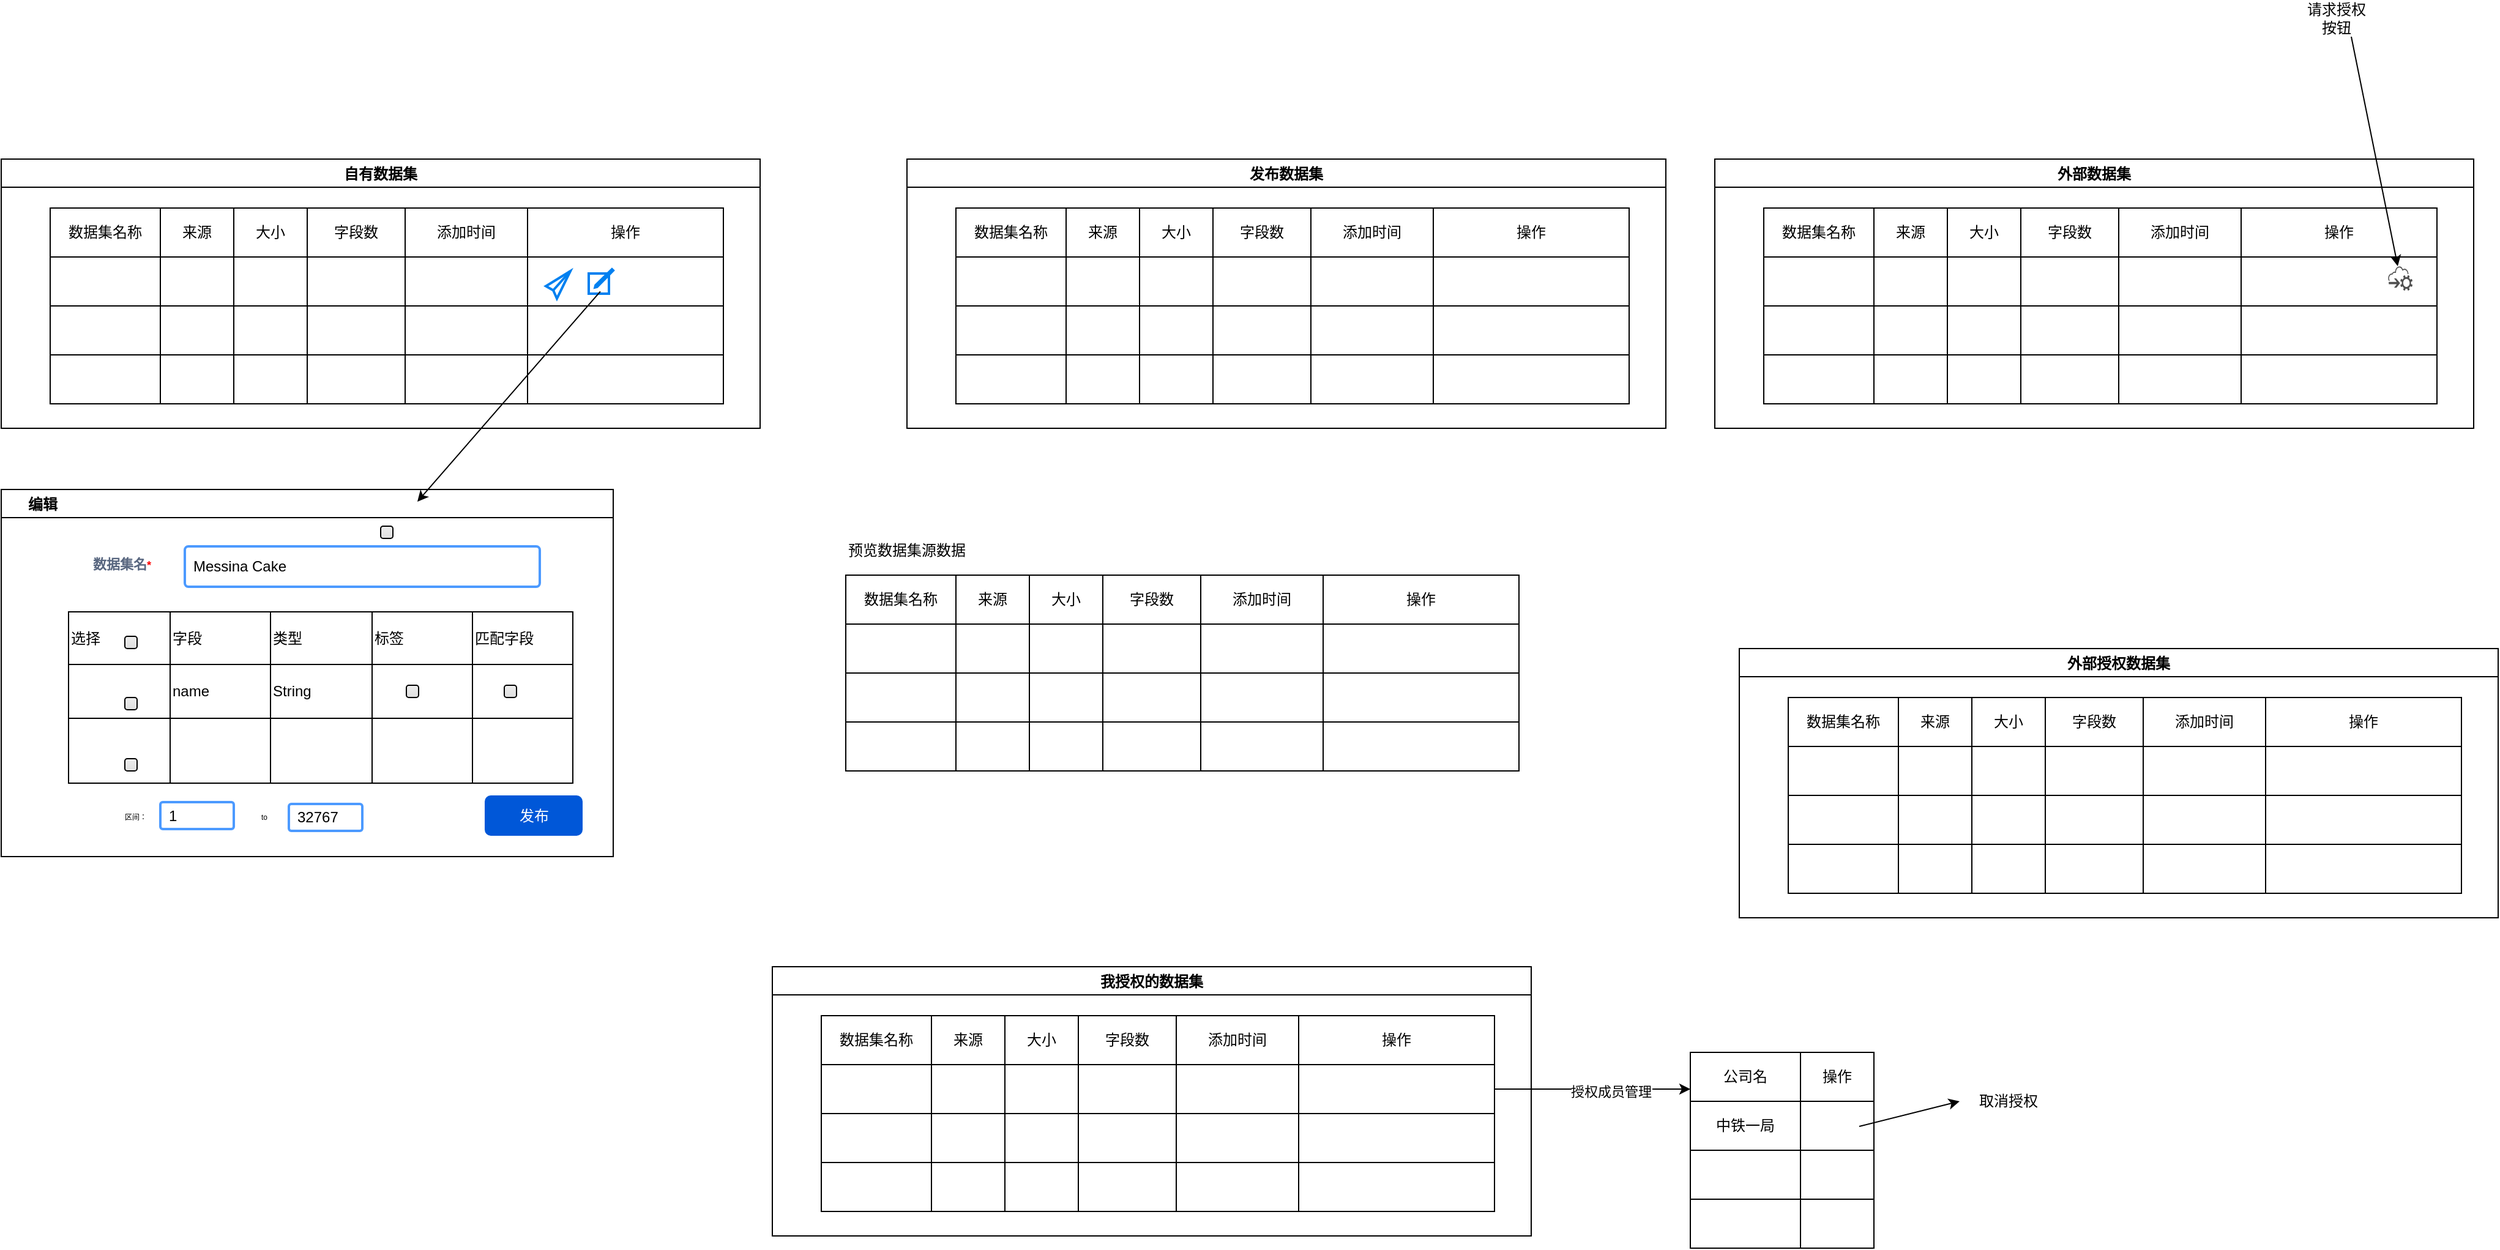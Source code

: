 <mxfile version="15.8.7" type="github">
  <diagram id="t9LJaJqKfmhj3-grPcPC" name="Page-1">
    <mxGraphModel dx="1730" dy="912" grid="1" gridSize="10" guides="1" tooltips="1" connect="1" arrows="1" fold="1" page="1" pageScale="1" pageWidth="1169" pageHeight="827" math="0" shadow="0">
      <root>
        <mxCell id="0" />
        <mxCell id="1" parent="0" />
        <mxCell id="xT87BySyacO7lMhprBNK-142" value="自有数据集" style="swimlane;" vertex="1" parent="1">
          <mxGeometry x="130" y="130" width="620" height="220" as="geometry">
            <mxRectangle x="130" y="130" width="90" height="23" as="alternateBounds" />
          </mxGeometry>
        </mxCell>
        <mxCell id="xT87BySyacO7lMhprBNK-79" value="" style="shape=table;html=1;whiteSpace=wrap;startSize=0;container=1;collapsible=0;childLayout=tableLayout;" vertex="1" parent="xT87BySyacO7lMhprBNK-142">
          <mxGeometry x="40" y="40" width="550" height="160" as="geometry" />
        </mxCell>
        <mxCell id="xT87BySyacO7lMhprBNK-80" value="" style="shape=partialRectangle;html=1;whiteSpace=wrap;collapsible=0;dropTarget=0;pointerEvents=0;fillColor=none;top=0;left=0;bottom=0;right=0;points=[[0,0.5],[1,0.5]];portConstraint=eastwest;" vertex="1" parent="xT87BySyacO7lMhprBNK-79">
          <mxGeometry width="550" height="40" as="geometry" />
        </mxCell>
        <mxCell id="xT87BySyacO7lMhprBNK-81" value="数据集名称" style="shape=partialRectangle;html=1;whiteSpace=wrap;connectable=0;fillColor=none;top=0;left=0;bottom=0;right=0;overflow=hidden;pointerEvents=1;" vertex="1" parent="xT87BySyacO7lMhprBNK-80">
          <mxGeometry width="90" height="40" as="geometry">
            <mxRectangle width="90" height="40" as="alternateBounds" />
          </mxGeometry>
        </mxCell>
        <mxCell id="xT87BySyacO7lMhprBNK-82" value="来源" style="shape=partialRectangle;html=1;whiteSpace=wrap;connectable=0;fillColor=none;top=0;left=0;bottom=0;right=0;overflow=hidden;pointerEvents=1;" vertex="1" parent="xT87BySyacO7lMhprBNK-80">
          <mxGeometry x="90" width="60" height="40" as="geometry">
            <mxRectangle width="60" height="40" as="alternateBounds" />
          </mxGeometry>
        </mxCell>
        <mxCell id="xT87BySyacO7lMhprBNK-83" value="大小" style="shape=partialRectangle;html=1;whiteSpace=wrap;connectable=0;fillColor=none;top=0;left=0;bottom=0;right=0;overflow=hidden;pointerEvents=1;" vertex="1" parent="xT87BySyacO7lMhprBNK-80">
          <mxGeometry x="150" width="60" height="40" as="geometry">
            <mxRectangle width="60" height="40" as="alternateBounds" />
          </mxGeometry>
        </mxCell>
        <mxCell id="xT87BySyacO7lMhprBNK-92" value="字段数" style="shape=partialRectangle;html=1;whiteSpace=wrap;connectable=0;fillColor=none;top=0;left=0;bottom=0;right=0;overflow=hidden;pointerEvents=1;" vertex="1" parent="xT87BySyacO7lMhprBNK-80">
          <mxGeometry x="210" width="80" height="40" as="geometry">
            <mxRectangle width="80" height="40" as="alternateBounds" />
          </mxGeometry>
        </mxCell>
        <mxCell id="xT87BySyacO7lMhprBNK-95" value="添加时间" style="shape=partialRectangle;html=1;whiteSpace=wrap;connectable=0;fillColor=none;top=0;left=0;bottom=0;right=0;overflow=hidden;pointerEvents=1;" vertex="1" parent="xT87BySyacO7lMhprBNK-80">
          <mxGeometry x="290" width="100" height="40" as="geometry">
            <mxRectangle width="100" height="40" as="alternateBounds" />
          </mxGeometry>
        </mxCell>
        <mxCell id="xT87BySyacO7lMhprBNK-98" value="操作" style="shape=partialRectangle;html=1;whiteSpace=wrap;connectable=0;fillColor=none;top=0;left=0;bottom=0;right=0;overflow=hidden;pointerEvents=1;" vertex="1" parent="xT87BySyacO7lMhprBNK-80">
          <mxGeometry x="390" width="160" height="40" as="geometry">
            <mxRectangle width="160" height="40" as="alternateBounds" />
          </mxGeometry>
        </mxCell>
        <mxCell id="xT87BySyacO7lMhprBNK-143" value="" style="shape=partialRectangle;html=1;whiteSpace=wrap;collapsible=0;dropTarget=0;pointerEvents=0;fillColor=none;top=0;left=0;bottom=0;right=0;points=[[0,0.5],[1,0.5]];portConstraint=eastwest;" vertex="1" parent="xT87BySyacO7lMhprBNK-79">
          <mxGeometry y="40" width="550" height="40" as="geometry" />
        </mxCell>
        <mxCell id="xT87BySyacO7lMhprBNK-144" value="" style="shape=partialRectangle;html=1;whiteSpace=wrap;connectable=0;fillColor=none;top=0;left=0;bottom=0;right=0;overflow=hidden;pointerEvents=1;" vertex="1" parent="xT87BySyacO7lMhprBNK-143">
          <mxGeometry width="90" height="40" as="geometry">
            <mxRectangle width="90" height="40" as="alternateBounds" />
          </mxGeometry>
        </mxCell>
        <mxCell id="xT87BySyacO7lMhprBNK-145" value="" style="shape=partialRectangle;html=1;whiteSpace=wrap;connectable=0;fillColor=none;top=0;left=0;bottom=0;right=0;overflow=hidden;pointerEvents=1;" vertex="1" parent="xT87BySyacO7lMhprBNK-143">
          <mxGeometry x="90" width="60" height="40" as="geometry">
            <mxRectangle width="60" height="40" as="alternateBounds" />
          </mxGeometry>
        </mxCell>
        <mxCell id="xT87BySyacO7lMhprBNK-146" value="" style="shape=partialRectangle;html=1;whiteSpace=wrap;connectable=0;fillColor=none;top=0;left=0;bottom=0;right=0;overflow=hidden;pointerEvents=1;" vertex="1" parent="xT87BySyacO7lMhprBNK-143">
          <mxGeometry x="150" width="60" height="40" as="geometry">
            <mxRectangle width="60" height="40" as="alternateBounds" />
          </mxGeometry>
        </mxCell>
        <mxCell id="xT87BySyacO7lMhprBNK-147" style="shape=partialRectangle;html=1;whiteSpace=wrap;connectable=0;fillColor=none;top=0;left=0;bottom=0;right=0;overflow=hidden;pointerEvents=1;" vertex="1" parent="xT87BySyacO7lMhprBNK-143">
          <mxGeometry x="210" width="80" height="40" as="geometry">
            <mxRectangle width="80" height="40" as="alternateBounds" />
          </mxGeometry>
        </mxCell>
        <mxCell id="xT87BySyacO7lMhprBNK-148" style="shape=partialRectangle;html=1;whiteSpace=wrap;connectable=0;fillColor=none;top=0;left=0;bottom=0;right=0;overflow=hidden;pointerEvents=1;" vertex="1" parent="xT87BySyacO7lMhprBNK-143">
          <mxGeometry x="290" width="100" height="40" as="geometry">
            <mxRectangle width="100" height="40" as="alternateBounds" />
          </mxGeometry>
        </mxCell>
        <mxCell id="xT87BySyacO7lMhprBNK-149" style="shape=partialRectangle;html=1;whiteSpace=wrap;connectable=0;fillColor=none;top=0;left=0;bottom=0;right=0;overflow=hidden;pointerEvents=1;" vertex="1" parent="xT87BySyacO7lMhprBNK-143">
          <mxGeometry x="390" width="160" height="40" as="geometry">
            <mxRectangle width="160" height="40" as="alternateBounds" />
          </mxGeometry>
        </mxCell>
        <mxCell id="xT87BySyacO7lMhprBNK-88" value="" style="shape=partialRectangle;html=1;whiteSpace=wrap;collapsible=0;dropTarget=0;pointerEvents=0;fillColor=none;top=0;left=0;bottom=0;right=0;points=[[0,0.5],[1,0.5]];portConstraint=eastwest;" vertex="1" parent="xT87BySyacO7lMhprBNK-79">
          <mxGeometry y="80" width="550" height="40" as="geometry" />
        </mxCell>
        <mxCell id="xT87BySyacO7lMhprBNK-89" value="" style="shape=partialRectangle;html=1;whiteSpace=wrap;connectable=0;fillColor=none;top=0;left=0;bottom=0;right=0;overflow=hidden;pointerEvents=1;" vertex="1" parent="xT87BySyacO7lMhprBNK-88">
          <mxGeometry width="90" height="40" as="geometry">
            <mxRectangle width="90" height="40" as="alternateBounds" />
          </mxGeometry>
        </mxCell>
        <mxCell id="xT87BySyacO7lMhprBNK-90" value="" style="shape=partialRectangle;html=1;whiteSpace=wrap;connectable=0;fillColor=none;top=0;left=0;bottom=0;right=0;overflow=hidden;pointerEvents=1;" vertex="1" parent="xT87BySyacO7lMhprBNK-88">
          <mxGeometry x="90" width="60" height="40" as="geometry">
            <mxRectangle width="60" height="40" as="alternateBounds" />
          </mxGeometry>
        </mxCell>
        <mxCell id="xT87BySyacO7lMhprBNK-91" value="" style="shape=partialRectangle;html=1;whiteSpace=wrap;connectable=0;fillColor=none;top=0;left=0;bottom=0;right=0;overflow=hidden;pointerEvents=1;" vertex="1" parent="xT87BySyacO7lMhprBNK-88">
          <mxGeometry x="150" width="60" height="40" as="geometry">
            <mxRectangle width="60" height="40" as="alternateBounds" />
          </mxGeometry>
        </mxCell>
        <mxCell id="xT87BySyacO7lMhprBNK-94" style="shape=partialRectangle;html=1;whiteSpace=wrap;connectable=0;fillColor=none;top=0;left=0;bottom=0;right=0;overflow=hidden;pointerEvents=1;" vertex="1" parent="xT87BySyacO7lMhprBNK-88">
          <mxGeometry x="210" width="80" height="40" as="geometry">
            <mxRectangle width="80" height="40" as="alternateBounds" />
          </mxGeometry>
        </mxCell>
        <mxCell id="xT87BySyacO7lMhprBNK-97" style="shape=partialRectangle;html=1;whiteSpace=wrap;connectable=0;fillColor=none;top=0;left=0;bottom=0;right=0;overflow=hidden;pointerEvents=1;" vertex="1" parent="xT87BySyacO7lMhprBNK-88">
          <mxGeometry x="290" width="100" height="40" as="geometry">
            <mxRectangle width="100" height="40" as="alternateBounds" />
          </mxGeometry>
        </mxCell>
        <mxCell id="xT87BySyacO7lMhprBNK-100" style="shape=partialRectangle;html=1;whiteSpace=wrap;connectable=0;fillColor=none;top=0;left=0;bottom=0;right=0;overflow=hidden;pointerEvents=1;" vertex="1" parent="xT87BySyacO7lMhprBNK-88">
          <mxGeometry x="390" width="160" height="40" as="geometry">
            <mxRectangle width="160" height="40" as="alternateBounds" />
          </mxGeometry>
        </mxCell>
        <mxCell id="xT87BySyacO7lMhprBNK-84" value="" style="shape=partialRectangle;html=1;whiteSpace=wrap;collapsible=0;dropTarget=0;pointerEvents=0;fillColor=none;top=0;left=0;bottom=0;right=0;points=[[0,0.5],[1,0.5]];portConstraint=eastwest;" vertex="1" parent="xT87BySyacO7lMhprBNK-79">
          <mxGeometry y="120" width="550" height="40" as="geometry" />
        </mxCell>
        <mxCell id="xT87BySyacO7lMhprBNK-85" value="" style="shape=partialRectangle;html=1;whiteSpace=wrap;connectable=0;fillColor=none;top=0;left=0;bottom=0;right=0;overflow=hidden;pointerEvents=1;" vertex="1" parent="xT87BySyacO7lMhprBNK-84">
          <mxGeometry width="90" height="40" as="geometry">
            <mxRectangle width="90" height="40" as="alternateBounds" />
          </mxGeometry>
        </mxCell>
        <mxCell id="xT87BySyacO7lMhprBNK-86" value="" style="shape=partialRectangle;html=1;whiteSpace=wrap;connectable=0;fillColor=none;top=0;left=0;bottom=0;right=0;overflow=hidden;pointerEvents=1;" vertex="1" parent="xT87BySyacO7lMhprBNK-84">
          <mxGeometry x="90" width="60" height="40" as="geometry">
            <mxRectangle width="60" height="40" as="alternateBounds" />
          </mxGeometry>
        </mxCell>
        <mxCell id="xT87BySyacO7lMhprBNK-87" value="" style="shape=partialRectangle;html=1;whiteSpace=wrap;connectable=0;fillColor=none;top=0;left=0;bottom=0;right=0;overflow=hidden;pointerEvents=1;" vertex="1" parent="xT87BySyacO7lMhprBNK-84">
          <mxGeometry x="150" width="60" height="40" as="geometry">
            <mxRectangle width="60" height="40" as="alternateBounds" />
          </mxGeometry>
        </mxCell>
        <mxCell id="xT87BySyacO7lMhprBNK-93" style="shape=partialRectangle;html=1;whiteSpace=wrap;connectable=0;fillColor=none;top=0;left=0;bottom=0;right=0;overflow=hidden;pointerEvents=1;" vertex="1" parent="xT87BySyacO7lMhprBNK-84">
          <mxGeometry x="210" width="80" height="40" as="geometry">
            <mxRectangle width="80" height="40" as="alternateBounds" />
          </mxGeometry>
        </mxCell>
        <mxCell id="xT87BySyacO7lMhprBNK-96" style="shape=partialRectangle;html=1;whiteSpace=wrap;connectable=0;fillColor=none;top=0;left=0;bottom=0;right=0;overflow=hidden;pointerEvents=1;" vertex="1" parent="xT87BySyacO7lMhprBNK-84">
          <mxGeometry x="290" width="100" height="40" as="geometry">
            <mxRectangle width="100" height="40" as="alternateBounds" />
          </mxGeometry>
        </mxCell>
        <mxCell id="xT87BySyacO7lMhprBNK-99" style="shape=partialRectangle;html=1;whiteSpace=wrap;connectable=0;fillColor=none;top=0;left=0;bottom=0;right=0;overflow=hidden;pointerEvents=1;" vertex="1" parent="xT87BySyacO7lMhprBNK-84">
          <mxGeometry x="390" width="160" height="40" as="geometry">
            <mxRectangle width="160" height="40" as="alternateBounds" />
          </mxGeometry>
        </mxCell>
        <mxCell id="xT87BySyacO7lMhprBNK-101" value="" style="html=1;verticalLabelPosition=bottom;align=center;labelBackgroundColor=#ffffff;verticalAlign=top;strokeWidth=2;strokeColor=#0080F0;shadow=0;dashed=0;shape=mxgraph.ios7.icons.pointer;" vertex="1" parent="xT87BySyacO7lMhprBNK-142">
          <mxGeometry x="445" y="91.5" width="20" height="22.5" as="geometry" />
        </mxCell>
        <mxCell id="xT87BySyacO7lMhprBNK-102" value="" style="html=1;verticalLabelPosition=bottom;align=center;labelBackgroundColor=#ffffff;verticalAlign=top;strokeWidth=2;strokeColor=#0080F0;shadow=0;dashed=0;shape=mxgraph.ios7.icons.compose;" vertex="1" parent="xT87BySyacO7lMhprBNK-142">
          <mxGeometry x="480" y="90" width="20" height="20" as="geometry" />
        </mxCell>
        <mxCell id="xT87BySyacO7lMhprBNK-104" value="编辑" style="swimlane;align=left;spacingLeft=20;" vertex="1" parent="xT87BySyacO7lMhprBNK-142">
          <mxGeometry y="270" width="500" height="300" as="geometry">
            <mxRectangle x="1310" y="60" width="80" height="23" as="alternateBounds" />
          </mxGeometry>
        </mxCell>
        <mxCell id="xT87BySyacO7lMhprBNK-105" value="发布" style="rounded=1;fillColor=#0057D8;align=center;strokeColor=none;html=1;fontColor=#ffffff;fontSize=12;sketch=0;" vertex="1" parent="xT87BySyacO7lMhprBNK-104">
          <mxGeometry x="395" y="250" width="80" height="33" as="geometry" />
        </mxCell>
        <mxCell id="xT87BySyacO7lMhprBNK-106" value="" style="shape=table;html=1;whiteSpace=wrap;startSize=0;container=1;collapsible=0;childLayout=tableLayout;align=left;" vertex="1" parent="xT87BySyacO7lMhprBNK-104">
          <mxGeometry x="55" y="100" width="412" height="140" as="geometry" />
        </mxCell>
        <mxCell id="xT87BySyacO7lMhprBNK-107" value="" style="shape=partialRectangle;html=1;whiteSpace=wrap;collapsible=0;dropTarget=0;pointerEvents=0;fillColor=none;top=0;left=0;bottom=0;right=0;points=[[0,0.5],[1,0.5]];portConstraint=eastwest;align=left;" vertex="1" parent="xT87BySyacO7lMhprBNK-106">
          <mxGeometry width="412" height="43" as="geometry" />
        </mxCell>
        <mxCell id="xT87BySyacO7lMhprBNK-108" value="选择" style="shape=partialRectangle;html=1;whiteSpace=wrap;connectable=0;fillColor=none;top=0;left=0;bottom=0;right=0;overflow=hidden;pointerEvents=1;align=left;" vertex="1" parent="xT87BySyacO7lMhprBNK-107">
          <mxGeometry width="83" height="43" as="geometry">
            <mxRectangle width="83" height="43" as="alternateBounds" />
          </mxGeometry>
        </mxCell>
        <mxCell id="xT87BySyacO7lMhprBNK-109" value="字段" style="shape=partialRectangle;html=1;whiteSpace=wrap;connectable=0;fillColor=none;top=0;left=0;bottom=0;right=0;overflow=hidden;pointerEvents=1;align=left;" vertex="1" parent="xT87BySyacO7lMhprBNK-107">
          <mxGeometry x="83" width="82" height="43" as="geometry">
            <mxRectangle width="82" height="43" as="alternateBounds" />
          </mxGeometry>
        </mxCell>
        <mxCell id="xT87BySyacO7lMhprBNK-110" value="类型" style="shape=partialRectangle;html=1;whiteSpace=wrap;connectable=0;fillColor=none;top=0;left=0;bottom=0;right=0;overflow=hidden;pointerEvents=1;align=left;" vertex="1" parent="xT87BySyacO7lMhprBNK-107">
          <mxGeometry x="165" width="83" height="43" as="geometry">
            <mxRectangle width="83" height="43" as="alternateBounds" />
          </mxGeometry>
        </mxCell>
        <mxCell id="xT87BySyacO7lMhprBNK-111" value="标签" style="shape=partialRectangle;html=1;whiteSpace=wrap;connectable=0;fillColor=none;top=0;left=0;bottom=0;right=0;overflow=hidden;pointerEvents=1;align=left;" vertex="1" parent="xT87BySyacO7lMhprBNK-107">
          <mxGeometry x="248" width="82" height="43" as="geometry">
            <mxRectangle width="82" height="43" as="alternateBounds" />
          </mxGeometry>
        </mxCell>
        <mxCell id="xT87BySyacO7lMhprBNK-112" value="匹配字段" style="shape=partialRectangle;html=1;whiteSpace=wrap;connectable=0;fillColor=none;top=0;left=0;bottom=0;right=0;overflow=hidden;pointerEvents=1;align=left;" vertex="1" parent="xT87BySyacO7lMhprBNK-107">
          <mxGeometry x="330" width="82" height="43" as="geometry">
            <mxRectangle width="82" height="43" as="alternateBounds" />
          </mxGeometry>
        </mxCell>
        <mxCell id="xT87BySyacO7lMhprBNK-113" value="" style="shape=partialRectangle;html=1;whiteSpace=wrap;collapsible=0;dropTarget=0;pointerEvents=0;fillColor=none;top=0;left=0;bottom=0;right=0;points=[[0,0.5],[1,0.5]];portConstraint=eastwest;align=left;" vertex="1" parent="xT87BySyacO7lMhprBNK-106">
          <mxGeometry y="43" width="412" height="44" as="geometry" />
        </mxCell>
        <mxCell id="xT87BySyacO7lMhprBNK-114" value="" style="shape=partialRectangle;html=1;whiteSpace=wrap;connectable=0;fillColor=none;top=0;left=0;bottom=0;right=0;overflow=hidden;pointerEvents=1;align=left;" vertex="1" parent="xT87BySyacO7lMhprBNK-113">
          <mxGeometry width="83" height="44" as="geometry">
            <mxRectangle width="83" height="44" as="alternateBounds" />
          </mxGeometry>
        </mxCell>
        <mxCell id="xT87BySyacO7lMhprBNK-115" value="name" style="shape=partialRectangle;html=1;whiteSpace=wrap;connectable=0;fillColor=none;top=0;left=0;bottom=0;right=0;overflow=hidden;pointerEvents=1;align=left;" vertex="1" parent="xT87BySyacO7lMhprBNK-113">
          <mxGeometry x="83" width="82" height="44" as="geometry">
            <mxRectangle width="82" height="44" as="alternateBounds" />
          </mxGeometry>
        </mxCell>
        <mxCell id="xT87BySyacO7lMhprBNK-116" value="String" style="shape=partialRectangle;html=1;whiteSpace=wrap;connectable=0;fillColor=none;top=0;left=0;bottom=0;right=0;overflow=hidden;pointerEvents=1;align=left;" vertex="1" parent="xT87BySyacO7lMhprBNK-113">
          <mxGeometry x="165" width="83" height="44" as="geometry">
            <mxRectangle width="83" height="44" as="alternateBounds" />
          </mxGeometry>
        </mxCell>
        <mxCell id="xT87BySyacO7lMhprBNK-117" value="" style="shape=partialRectangle;html=1;whiteSpace=wrap;connectable=0;fillColor=none;top=0;left=0;bottom=0;right=0;overflow=hidden;pointerEvents=1;align=left;" vertex="1" parent="xT87BySyacO7lMhprBNK-113">
          <mxGeometry x="248" width="82" height="44" as="geometry">
            <mxRectangle width="82" height="44" as="alternateBounds" />
          </mxGeometry>
        </mxCell>
        <mxCell id="xT87BySyacO7lMhprBNK-118" style="shape=partialRectangle;html=1;whiteSpace=wrap;connectable=0;fillColor=none;top=0;left=0;bottom=0;right=0;overflow=hidden;pointerEvents=1;align=left;" vertex="1" parent="xT87BySyacO7lMhprBNK-113">
          <mxGeometry x="330" width="82" height="44" as="geometry">
            <mxRectangle width="82" height="44" as="alternateBounds" />
          </mxGeometry>
        </mxCell>
        <mxCell id="xT87BySyacO7lMhprBNK-119" value="" style="shape=partialRectangle;html=1;whiteSpace=wrap;collapsible=0;dropTarget=0;pointerEvents=0;fillColor=none;top=0;left=0;bottom=0;right=0;points=[[0,0.5],[1,0.5]];portConstraint=eastwest;align=left;" vertex="1" parent="xT87BySyacO7lMhprBNK-106">
          <mxGeometry y="87" width="412" height="53" as="geometry" />
        </mxCell>
        <mxCell id="xT87BySyacO7lMhprBNK-120" value="" style="shape=partialRectangle;html=1;whiteSpace=wrap;connectable=0;fillColor=none;top=0;left=0;bottom=0;right=0;overflow=hidden;pointerEvents=1;align=left;" vertex="1" parent="xT87BySyacO7lMhprBNK-119">
          <mxGeometry width="83" height="53" as="geometry">
            <mxRectangle width="83" height="53" as="alternateBounds" />
          </mxGeometry>
        </mxCell>
        <mxCell id="xT87BySyacO7lMhprBNK-121" style="shape=partialRectangle;html=1;whiteSpace=wrap;connectable=0;fillColor=none;top=0;left=0;bottom=0;right=0;overflow=hidden;pointerEvents=1;align=left;" vertex="1" parent="xT87BySyacO7lMhprBNK-119">
          <mxGeometry x="83" width="82" height="53" as="geometry">
            <mxRectangle width="82" height="53" as="alternateBounds" />
          </mxGeometry>
        </mxCell>
        <mxCell id="xT87BySyacO7lMhprBNK-122" value="" style="shape=partialRectangle;html=1;whiteSpace=wrap;connectable=0;fillColor=none;top=0;left=0;bottom=0;right=0;overflow=hidden;pointerEvents=1;align=left;" vertex="1" parent="xT87BySyacO7lMhprBNK-119">
          <mxGeometry x="165" width="83" height="53" as="geometry">
            <mxRectangle width="83" height="53" as="alternateBounds" />
          </mxGeometry>
        </mxCell>
        <mxCell id="xT87BySyacO7lMhprBNK-123" value="" style="shape=partialRectangle;html=1;whiteSpace=wrap;connectable=0;fillColor=none;top=0;left=0;bottom=0;right=0;overflow=hidden;pointerEvents=1;align=left;" vertex="1" parent="xT87BySyacO7lMhprBNK-119">
          <mxGeometry x="248" width="82" height="53" as="geometry">
            <mxRectangle width="82" height="53" as="alternateBounds" />
          </mxGeometry>
        </mxCell>
        <mxCell id="xT87BySyacO7lMhprBNK-124" style="shape=partialRectangle;html=1;whiteSpace=wrap;connectable=0;fillColor=none;top=0;left=0;bottom=0;right=0;overflow=hidden;pointerEvents=1;align=left;" vertex="1" parent="xT87BySyacO7lMhprBNK-119">
          <mxGeometry x="330" width="82" height="53" as="geometry">
            <mxRectangle width="82" height="53" as="alternateBounds" />
          </mxGeometry>
        </mxCell>
        <mxCell id="xT87BySyacO7lMhprBNK-125" value="" style="html=1;shadow=0;dashed=0;shape=mxgraph.bootstrap.checkbox2;labelPosition=right;verticalLabelPosition=middle;align=left;verticalAlign=middle;gradientColor=#DEDEDE;fillColor=#EDEDED;checked=0;spacing=5;checkedFill=#0085FC;checkedStroke=#ffffff;sketch=0;fontSize=6;" vertex="1" parent="xT87BySyacO7lMhprBNK-104">
          <mxGeometry x="101" y="170" width="10" height="10" as="geometry" />
        </mxCell>
        <mxCell id="xT87BySyacO7lMhprBNK-126" value="" style="html=1;shadow=0;dashed=0;shape=mxgraph.bootstrap.checkbox2;labelPosition=right;verticalLabelPosition=middle;align=left;verticalAlign=middle;gradientColor=#DEDEDE;fillColor=#EDEDED;checked=0;spacing=5;checkedFill=#0085FC;checkedStroke=#ffffff;sketch=0;fontSize=6;" vertex="1" parent="xT87BySyacO7lMhprBNK-104">
          <mxGeometry x="101" y="220" width="10" height="10" as="geometry" />
        </mxCell>
        <mxCell id="xT87BySyacO7lMhprBNK-127" value="区间：" style="text;html=1;strokeColor=none;fillColor=none;align=center;verticalAlign=middle;whiteSpace=wrap;rounded=0;fontSize=6;" vertex="1" parent="xT87BySyacO7lMhprBNK-104">
          <mxGeometry x="80" y="253" width="60" height="30" as="geometry" />
        </mxCell>
        <mxCell id="xT87BySyacO7lMhprBNK-128" value="1" style="rounded=1;arcSize=9;align=left;spacingLeft=5;strokeColor=#4C9AFF;html=1;strokeWidth=2;fontSize=12" vertex="1" parent="xT87BySyacO7lMhprBNK-104">
          <mxGeometry x="130" y="255.5" width="60" height="22" as="geometry" />
        </mxCell>
        <mxCell id="xT87BySyacO7lMhprBNK-129" value="32767" style="rounded=1;arcSize=9;align=left;spacingLeft=5;strokeColor=#4C9AFF;html=1;strokeWidth=2;fontSize=12" vertex="1" parent="xT87BySyacO7lMhprBNK-104">
          <mxGeometry x="235" y="257" width="60" height="22" as="geometry" />
        </mxCell>
        <mxCell id="xT87BySyacO7lMhprBNK-130" value="to" style="text;html=1;strokeColor=none;fillColor=none;align=center;verticalAlign=middle;whiteSpace=wrap;rounded=0;fontSize=6;" vertex="1" parent="xT87BySyacO7lMhprBNK-104">
          <mxGeometry x="185" y="253" width="60" height="30" as="geometry" />
        </mxCell>
        <mxCell id="xT87BySyacO7lMhprBNK-131" value="" style="html=1;shadow=0;dashed=0;shape=mxgraph.bootstrap.checkbox2;labelPosition=right;verticalLabelPosition=middle;align=left;verticalAlign=middle;gradientColor=#DEDEDE;fillColor=#EDEDED;checked=0;spacing=5;checkedFill=#0085FC;checkedStroke=#ffffff;sketch=0;fontSize=6;" vertex="1" parent="xT87BySyacO7lMhprBNK-104">
          <mxGeometry x="331" y="160" width="10" height="10" as="geometry" />
        </mxCell>
        <mxCell id="xT87BySyacO7lMhprBNK-132" value="" style="html=1;shadow=0;dashed=0;shape=mxgraph.bootstrap.checkbox2;labelPosition=right;verticalLabelPosition=middle;align=left;verticalAlign=middle;gradientColor=#DEDEDE;fillColor=#EDEDED;checked=0;spacing=5;checkedFill=#0085FC;checkedStroke=#ffffff;sketch=0;fontSize=6;" vertex="1" parent="xT87BySyacO7lMhprBNK-104">
          <mxGeometry x="411" y="160" width="10" height="10" as="geometry" />
        </mxCell>
        <mxCell id="xT87BySyacO7lMhprBNK-133" value="" style="html=1;shadow=0;dashed=0;shape=mxgraph.bootstrap.checkbox2;labelPosition=right;verticalLabelPosition=middle;align=left;verticalAlign=middle;gradientColor=#DEDEDE;fillColor=#EDEDED;checked=0;spacing=5;checkedFill=#0085FC;checkedStroke=#ffffff;sketch=0;fontSize=6;" vertex="1" parent="xT87BySyacO7lMhprBNK-104">
          <mxGeometry x="101" y="120" width="10" height="10" as="geometry" />
        </mxCell>
        <mxCell id="xT87BySyacO7lMhprBNK-134" value="&lt;sup&gt;&lt;span style=&quot;font-size: 11px&quot;&gt;数据集名&lt;/span&gt;&lt;font color=&quot;#ff0000&quot;&gt;*&lt;/font&gt;&lt;/sup&gt;" style="fillColor=none;strokeColor=none;html=1;fontSize=11;fontStyle=0;align=left;fontColor=#596780;fontStyle=1;fontSize=11" vertex="1" parent="xT87BySyacO7lMhprBNK-104">
          <mxGeometry x="72.5" y="53" width="240" height="20" as="geometry" />
        </mxCell>
        <mxCell id="xT87BySyacO7lMhprBNK-135" value="Messina Cake" style="rounded=1;arcSize=9;align=left;spacingLeft=5;strokeColor=#4C9AFF;html=1;strokeWidth=2;fontSize=12" vertex="1" parent="xT87BySyacO7lMhprBNK-104">
          <mxGeometry x="150" y="46.5" width="290" height="33" as="geometry" />
        </mxCell>
        <mxCell id="xT87BySyacO7lMhprBNK-136" value="" style="endArrow=classic;html=1;rounded=0;exitX=0.474;exitY=0.908;exitDx=0;exitDy=0;exitPerimeter=0;" edge="1" parent="xT87BySyacO7lMhprBNK-142" source="xT87BySyacO7lMhprBNK-102">
          <mxGeometry width="50" height="50" relative="1" as="geometry">
            <mxPoint x="290" y="330" as="sourcePoint" />
            <mxPoint x="340" y="280" as="targetPoint" />
          </mxGeometry>
        </mxCell>
        <mxCell id="xT87BySyacO7lMhprBNK-140" value="" style="html=1;shadow=0;dashed=0;shape=mxgraph.bootstrap.checkbox2;labelPosition=right;verticalLabelPosition=middle;align=left;verticalAlign=middle;gradientColor=#DEDEDE;fillColor=#EDEDED;checked=0;spacing=5;checkedFill=#0085FC;checkedStroke=#ffffff;sketch=0;" vertex="1" parent="xT87BySyacO7lMhprBNK-142">
          <mxGeometry x="310" y="300" width="10" height="10" as="geometry" />
        </mxCell>
        <mxCell id="xT87BySyacO7lMhprBNK-315" value="" style="shape=image;html=1;verticalAlign=top;verticalLabelPosition=bottom;labelBackgroundColor=#ffffff;imageAspect=0;aspect=fixed;image=https://cdn4.iconfinder.com/data/icons/ionicons/512/icon-eye-128.png" vertex="1" parent="xT87BySyacO7lMhprBNK-142">
          <mxGeometry x="520" y="87.5" width="25" height="25" as="geometry" />
        </mxCell>
        <mxCell id="xT87BySyacO7lMhprBNK-103" value="" style="shape=image;html=1;verticalAlign=top;verticalLabelPosition=bottom;labelBackgroundColor=#ffffff;imageAspect=0;aspect=fixed;image=https://cdn4.iconfinder.com/data/icons/ionicons/512/icon-ios7-trash-outline-128.png" vertex="1" parent="xT87BySyacO7lMhprBNK-142">
          <mxGeometry x="550" y="84.5" width="28" height="28" as="geometry" />
        </mxCell>
        <mxCell id="xT87BySyacO7lMhprBNK-320" value="发布数据集" style="swimlane;" vertex="1" parent="1">
          <mxGeometry x="870" y="130" width="620" height="220" as="geometry">
            <mxRectangle x="130" y="130" width="90" height="23" as="alternateBounds" />
          </mxGeometry>
        </mxCell>
        <mxCell id="xT87BySyacO7lMhprBNK-321" value="" style="shape=table;html=1;whiteSpace=wrap;startSize=0;container=1;collapsible=0;childLayout=tableLayout;" vertex="1" parent="xT87BySyacO7lMhprBNK-320">
          <mxGeometry x="40" y="40" width="550" height="160" as="geometry" />
        </mxCell>
        <mxCell id="xT87BySyacO7lMhprBNK-322" value="" style="shape=partialRectangle;html=1;whiteSpace=wrap;collapsible=0;dropTarget=0;pointerEvents=0;fillColor=none;top=0;left=0;bottom=0;right=0;points=[[0,0.5],[1,0.5]];portConstraint=eastwest;" vertex="1" parent="xT87BySyacO7lMhprBNK-321">
          <mxGeometry width="550" height="40" as="geometry" />
        </mxCell>
        <mxCell id="xT87BySyacO7lMhprBNK-323" value="数据集名称" style="shape=partialRectangle;html=1;whiteSpace=wrap;connectable=0;fillColor=none;top=0;left=0;bottom=0;right=0;overflow=hidden;pointerEvents=1;" vertex="1" parent="xT87BySyacO7lMhprBNK-322">
          <mxGeometry width="90" height="40" as="geometry">
            <mxRectangle width="90" height="40" as="alternateBounds" />
          </mxGeometry>
        </mxCell>
        <mxCell id="xT87BySyacO7lMhprBNK-324" value="来源" style="shape=partialRectangle;html=1;whiteSpace=wrap;connectable=0;fillColor=none;top=0;left=0;bottom=0;right=0;overflow=hidden;pointerEvents=1;" vertex="1" parent="xT87BySyacO7lMhprBNK-322">
          <mxGeometry x="90" width="60" height="40" as="geometry">
            <mxRectangle width="60" height="40" as="alternateBounds" />
          </mxGeometry>
        </mxCell>
        <mxCell id="xT87BySyacO7lMhprBNK-325" value="大小" style="shape=partialRectangle;html=1;whiteSpace=wrap;connectable=0;fillColor=none;top=0;left=0;bottom=0;right=0;overflow=hidden;pointerEvents=1;" vertex="1" parent="xT87BySyacO7lMhprBNK-322">
          <mxGeometry x="150" width="60" height="40" as="geometry">
            <mxRectangle width="60" height="40" as="alternateBounds" />
          </mxGeometry>
        </mxCell>
        <mxCell id="xT87BySyacO7lMhprBNK-326" value="字段数" style="shape=partialRectangle;html=1;whiteSpace=wrap;connectable=0;fillColor=none;top=0;left=0;bottom=0;right=0;overflow=hidden;pointerEvents=1;" vertex="1" parent="xT87BySyacO7lMhprBNK-322">
          <mxGeometry x="210" width="80" height="40" as="geometry">
            <mxRectangle width="80" height="40" as="alternateBounds" />
          </mxGeometry>
        </mxCell>
        <mxCell id="xT87BySyacO7lMhprBNK-327" value="添加时间" style="shape=partialRectangle;html=1;whiteSpace=wrap;connectable=0;fillColor=none;top=0;left=0;bottom=0;right=0;overflow=hidden;pointerEvents=1;" vertex="1" parent="xT87BySyacO7lMhprBNK-322">
          <mxGeometry x="290" width="100" height="40" as="geometry">
            <mxRectangle width="100" height="40" as="alternateBounds" />
          </mxGeometry>
        </mxCell>
        <mxCell id="xT87BySyacO7lMhprBNK-328" value="操作" style="shape=partialRectangle;html=1;whiteSpace=wrap;connectable=0;fillColor=none;top=0;left=0;bottom=0;right=0;overflow=hidden;pointerEvents=1;" vertex="1" parent="xT87BySyacO7lMhprBNK-322">
          <mxGeometry x="390" width="160" height="40" as="geometry">
            <mxRectangle width="160" height="40" as="alternateBounds" />
          </mxGeometry>
        </mxCell>
        <mxCell id="xT87BySyacO7lMhprBNK-329" value="" style="shape=partialRectangle;html=1;whiteSpace=wrap;collapsible=0;dropTarget=0;pointerEvents=0;fillColor=none;top=0;left=0;bottom=0;right=0;points=[[0,0.5],[1,0.5]];portConstraint=eastwest;" vertex="1" parent="xT87BySyacO7lMhprBNK-321">
          <mxGeometry y="40" width="550" height="40" as="geometry" />
        </mxCell>
        <mxCell id="xT87BySyacO7lMhprBNK-330" value="" style="shape=partialRectangle;html=1;whiteSpace=wrap;connectable=0;fillColor=none;top=0;left=0;bottom=0;right=0;overflow=hidden;pointerEvents=1;" vertex="1" parent="xT87BySyacO7lMhprBNK-329">
          <mxGeometry width="90" height="40" as="geometry">
            <mxRectangle width="90" height="40" as="alternateBounds" />
          </mxGeometry>
        </mxCell>
        <mxCell id="xT87BySyacO7lMhprBNK-331" value="" style="shape=partialRectangle;html=1;whiteSpace=wrap;connectable=0;fillColor=none;top=0;left=0;bottom=0;right=0;overflow=hidden;pointerEvents=1;" vertex="1" parent="xT87BySyacO7lMhprBNK-329">
          <mxGeometry x="90" width="60" height="40" as="geometry">
            <mxRectangle width="60" height="40" as="alternateBounds" />
          </mxGeometry>
        </mxCell>
        <mxCell id="xT87BySyacO7lMhprBNK-332" value="" style="shape=partialRectangle;html=1;whiteSpace=wrap;connectable=0;fillColor=none;top=0;left=0;bottom=0;right=0;overflow=hidden;pointerEvents=1;" vertex="1" parent="xT87BySyacO7lMhprBNK-329">
          <mxGeometry x="150" width="60" height="40" as="geometry">
            <mxRectangle width="60" height="40" as="alternateBounds" />
          </mxGeometry>
        </mxCell>
        <mxCell id="xT87BySyacO7lMhprBNK-333" style="shape=partialRectangle;html=1;whiteSpace=wrap;connectable=0;fillColor=none;top=0;left=0;bottom=0;right=0;overflow=hidden;pointerEvents=1;" vertex="1" parent="xT87BySyacO7lMhprBNK-329">
          <mxGeometry x="210" width="80" height="40" as="geometry">
            <mxRectangle width="80" height="40" as="alternateBounds" />
          </mxGeometry>
        </mxCell>
        <mxCell id="xT87BySyacO7lMhprBNK-334" style="shape=partialRectangle;html=1;whiteSpace=wrap;connectable=0;fillColor=none;top=0;left=0;bottom=0;right=0;overflow=hidden;pointerEvents=1;" vertex="1" parent="xT87BySyacO7lMhprBNK-329">
          <mxGeometry x="290" width="100" height="40" as="geometry">
            <mxRectangle width="100" height="40" as="alternateBounds" />
          </mxGeometry>
        </mxCell>
        <mxCell id="xT87BySyacO7lMhprBNK-335" style="shape=partialRectangle;html=1;whiteSpace=wrap;connectable=0;fillColor=none;top=0;left=0;bottom=0;right=0;overflow=hidden;pointerEvents=1;" vertex="1" parent="xT87BySyacO7lMhprBNK-329">
          <mxGeometry x="390" width="160" height="40" as="geometry">
            <mxRectangle width="160" height="40" as="alternateBounds" />
          </mxGeometry>
        </mxCell>
        <mxCell id="xT87BySyacO7lMhprBNK-336" value="" style="shape=partialRectangle;html=1;whiteSpace=wrap;collapsible=0;dropTarget=0;pointerEvents=0;fillColor=none;top=0;left=0;bottom=0;right=0;points=[[0,0.5],[1,0.5]];portConstraint=eastwest;" vertex="1" parent="xT87BySyacO7lMhprBNK-321">
          <mxGeometry y="80" width="550" height="40" as="geometry" />
        </mxCell>
        <mxCell id="xT87BySyacO7lMhprBNK-337" value="" style="shape=partialRectangle;html=1;whiteSpace=wrap;connectable=0;fillColor=none;top=0;left=0;bottom=0;right=0;overflow=hidden;pointerEvents=1;" vertex="1" parent="xT87BySyacO7lMhprBNK-336">
          <mxGeometry width="90" height="40" as="geometry">
            <mxRectangle width="90" height="40" as="alternateBounds" />
          </mxGeometry>
        </mxCell>
        <mxCell id="xT87BySyacO7lMhprBNK-338" value="" style="shape=partialRectangle;html=1;whiteSpace=wrap;connectable=0;fillColor=none;top=0;left=0;bottom=0;right=0;overflow=hidden;pointerEvents=1;" vertex="1" parent="xT87BySyacO7lMhprBNK-336">
          <mxGeometry x="90" width="60" height="40" as="geometry">
            <mxRectangle width="60" height="40" as="alternateBounds" />
          </mxGeometry>
        </mxCell>
        <mxCell id="xT87BySyacO7lMhprBNK-339" value="" style="shape=partialRectangle;html=1;whiteSpace=wrap;connectable=0;fillColor=none;top=0;left=0;bottom=0;right=0;overflow=hidden;pointerEvents=1;" vertex="1" parent="xT87BySyacO7lMhprBNK-336">
          <mxGeometry x="150" width="60" height="40" as="geometry">
            <mxRectangle width="60" height="40" as="alternateBounds" />
          </mxGeometry>
        </mxCell>
        <mxCell id="xT87BySyacO7lMhprBNK-340" style="shape=partialRectangle;html=1;whiteSpace=wrap;connectable=0;fillColor=none;top=0;left=0;bottom=0;right=0;overflow=hidden;pointerEvents=1;" vertex="1" parent="xT87BySyacO7lMhprBNK-336">
          <mxGeometry x="210" width="80" height="40" as="geometry">
            <mxRectangle width="80" height="40" as="alternateBounds" />
          </mxGeometry>
        </mxCell>
        <mxCell id="xT87BySyacO7lMhprBNK-341" style="shape=partialRectangle;html=1;whiteSpace=wrap;connectable=0;fillColor=none;top=0;left=0;bottom=0;right=0;overflow=hidden;pointerEvents=1;" vertex="1" parent="xT87BySyacO7lMhprBNK-336">
          <mxGeometry x="290" width="100" height="40" as="geometry">
            <mxRectangle width="100" height="40" as="alternateBounds" />
          </mxGeometry>
        </mxCell>
        <mxCell id="xT87BySyacO7lMhprBNK-342" style="shape=partialRectangle;html=1;whiteSpace=wrap;connectable=0;fillColor=none;top=0;left=0;bottom=0;right=0;overflow=hidden;pointerEvents=1;" vertex="1" parent="xT87BySyacO7lMhprBNK-336">
          <mxGeometry x="390" width="160" height="40" as="geometry">
            <mxRectangle width="160" height="40" as="alternateBounds" />
          </mxGeometry>
        </mxCell>
        <mxCell id="xT87BySyacO7lMhprBNK-343" value="" style="shape=partialRectangle;html=1;whiteSpace=wrap;collapsible=0;dropTarget=0;pointerEvents=0;fillColor=none;top=0;left=0;bottom=0;right=0;points=[[0,0.5],[1,0.5]];portConstraint=eastwest;" vertex="1" parent="xT87BySyacO7lMhprBNK-321">
          <mxGeometry y="120" width="550" height="40" as="geometry" />
        </mxCell>
        <mxCell id="xT87BySyacO7lMhprBNK-344" value="" style="shape=partialRectangle;html=1;whiteSpace=wrap;connectable=0;fillColor=none;top=0;left=0;bottom=0;right=0;overflow=hidden;pointerEvents=1;" vertex="1" parent="xT87BySyacO7lMhprBNK-343">
          <mxGeometry width="90" height="40" as="geometry">
            <mxRectangle width="90" height="40" as="alternateBounds" />
          </mxGeometry>
        </mxCell>
        <mxCell id="xT87BySyacO7lMhprBNK-345" value="" style="shape=partialRectangle;html=1;whiteSpace=wrap;connectable=0;fillColor=none;top=0;left=0;bottom=0;right=0;overflow=hidden;pointerEvents=1;" vertex="1" parent="xT87BySyacO7lMhprBNK-343">
          <mxGeometry x="90" width="60" height="40" as="geometry">
            <mxRectangle width="60" height="40" as="alternateBounds" />
          </mxGeometry>
        </mxCell>
        <mxCell id="xT87BySyacO7lMhprBNK-346" value="" style="shape=partialRectangle;html=1;whiteSpace=wrap;connectable=0;fillColor=none;top=0;left=0;bottom=0;right=0;overflow=hidden;pointerEvents=1;" vertex="1" parent="xT87BySyacO7lMhprBNK-343">
          <mxGeometry x="150" width="60" height="40" as="geometry">
            <mxRectangle width="60" height="40" as="alternateBounds" />
          </mxGeometry>
        </mxCell>
        <mxCell id="xT87BySyacO7lMhprBNK-347" style="shape=partialRectangle;html=1;whiteSpace=wrap;connectable=0;fillColor=none;top=0;left=0;bottom=0;right=0;overflow=hidden;pointerEvents=1;" vertex="1" parent="xT87BySyacO7lMhprBNK-343">
          <mxGeometry x="210" width="80" height="40" as="geometry">
            <mxRectangle width="80" height="40" as="alternateBounds" />
          </mxGeometry>
        </mxCell>
        <mxCell id="xT87BySyacO7lMhprBNK-348" style="shape=partialRectangle;html=1;whiteSpace=wrap;connectable=0;fillColor=none;top=0;left=0;bottom=0;right=0;overflow=hidden;pointerEvents=1;" vertex="1" parent="xT87BySyacO7lMhprBNK-343">
          <mxGeometry x="290" width="100" height="40" as="geometry">
            <mxRectangle width="100" height="40" as="alternateBounds" />
          </mxGeometry>
        </mxCell>
        <mxCell id="xT87BySyacO7lMhprBNK-349" style="shape=partialRectangle;html=1;whiteSpace=wrap;connectable=0;fillColor=none;top=0;left=0;bottom=0;right=0;overflow=hidden;pointerEvents=1;" vertex="1" parent="xT87BySyacO7lMhprBNK-343">
          <mxGeometry x="390" width="160" height="40" as="geometry">
            <mxRectangle width="160" height="40" as="alternateBounds" />
          </mxGeometry>
        </mxCell>
        <mxCell id="xT87BySyacO7lMhprBNK-386" value="" style="shape=image;html=1;verticalAlign=top;verticalLabelPosition=bottom;labelBackgroundColor=#ffffff;imageAspect=0;aspect=fixed;image=https://cdn4.iconfinder.com/data/icons/ionicons/512/icon-eye-128.png" vertex="1" parent="xT87BySyacO7lMhprBNK-320">
          <mxGeometry x="470" y="87.5" width="25" height="25" as="geometry" />
        </mxCell>
        <mxCell id="xT87BySyacO7lMhprBNK-387" value="" style="shape=image;html=1;verticalAlign=top;verticalLabelPosition=bottom;labelBackgroundColor=#ffffff;imageAspect=0;aspect=fixed;image=https://cdn4.iconfinder.com/data/icons/ionicons/512/icon-ios7-trash-outline-128.png" vertex="1" parent="xT87BySyacO7lMhprBNK-320">
          <mxGeometry x="510" y="84.5" width="28" height="28" as="geometry" />
        </mxCell>
        <mxCell id="xT87BySyacO7lMhprBNK-388" value="外部数据集" style="swimlane;" vertex="1" parent="1">
          <mxGeometry x="1530" y="130" width="620" height="220" as="geometry">
            <mxRectangle x="130" y="130" width="90" height="23" as="alternateBounds" />
          </mxGeometry>
        </mxCell>
        <mxCell id="xT87BySyacO7lMhprBNK-389" value="" style="shape=table;html=1;whiteSpace=wrap;startSize=0;container=1;collapsible=0;childLayout=tableLayout;" vertex="1" parent="xT87BySyacO7lMhprBNK-388">
          <mxGeometry x="40" y="40" width="550" height="160" as="geometry" />
        </mxCell>
        <mxCell id="xT87BySyacO7lMhprBNK-390" value="" style="shape=partialRectangle;html=1;whiteSpace=wrap;collapsible=0;dropTarget=0;pointerEvents=0;fillColor=none;top=0;left=0;bottom=0;right=0;points=[[0,0.5],[1,0.5]];portConstraint=eastwest;" vertex="1" parent="xT87BySyacO7lMhprBNK-389">
          <mxGeometry width="550" height="40" as="geometry" />
        </mxCell>
        <mxCell id="xT87BySyacO7lMhprBNK-391" value="数据集名称" style="shape=partialRectangle;html=1;whiteSpace=wrap;connectable=0;fillColor=none;top=0;left=0;bottom=0;right=0;overflow=hidden;pointerEvents=1;" vertex="1" parent="xT87BySyacO7lMhprBNK-390">
          <mxGeometry width="90" height="40" as="geometry">
            <mxRectangle width="90" height="40" as="alternateBounds" />
          </mxGeometry>
        </mxCell>
        <mxCell id="xT87BySyacO7lMhprBNK-392" value="来源" style="shape=partialRectangle;html=1;whiteSpace=wrap;connectable=0;fillColor=none;top=0;left=0;bottom=0;right=0;overflow=hidden;pointerEvents=1;" vertex="1" parent="xT87BySyacO7lMhprBNK-390">
          <mxGeometry x="90" width="60" height="40" as="geometry">
            <mxRectangle width="60" height="40" as="alternateBounds" />
          </mxGeometry>
        </mxCell>
        <mxCell id="xT87BySyacO7lMhprBNK-393" value="大小" style="shape=partialRectangle;html=1;whiteSpace=wrap;connectable=0;fillColor=none;top=0;left=0;bottom=0;right=0;overflow=hidden;pointerEvents=1;" vertex="1" parent="xT87BySyacO7lMhprBNK-390">
          <mxGeometry x="150" width="60" height="40" as="geometry">
            <mxRectangle width="60" height="40" as="alternateBounds" />
          </mxGeometry>
        </mxCell>
        <mxCell id="xT87BySyacO7lMhprBNK-394" value="字段数" style="shape=partialRectangle;html=1;whiteSpace=wrap;connectable=0;fillColor=none;top=0;left=0;bottom=0;right=0;overflow=hidden;pointerEvents=1;" vertex="1" parent="xT87BySyacO7lMhprBNK-390">
          <mxGeometry x="210" width="80" height="40" as="geometry">
            <mxRectangle width="80" height="40" as="alternateBounds" />
          </mxGeometry>
        </mxCell>
        <mxCell id="xT87BySyacO7lMhprBNK-395" value="添加时间" style="shape=partialRectangle;html=1;whiteSpace=wrap;connectable=0;fillColor=none;top=0;left=0;bottom=0;right=0;overflow=hidden;pointerEvents=1;" vertex="1" parent="xT87BySyacO7lMhprBNK-390">
          <mxGeometry x="290" width="100" height="40" as="geometry">
            <mxRectangle width="100" height="40" as="alternateBounds" />
          </mxGeometry>
        </mxCell>
        <mxCell id="xT87BySyacO7lMhprBNK-396" value="操作" style="shape=partialRectangle;html=1;whiteSpace=wrap;connectable=0;fillColor=none;top=0;left=0;bottom=0;right=0;overflow=hidden;pointerEvents=1;" vertex="1" parent="xT87BySyacO7lMhprBNK-390">
          <mxGeometry x="390" width="160" height="40" as="geometry">
            <mxRectangle width="160" height="40" as="alternateBounds" />
          </mxGeometry>
        </mxCell>
        <mxCell id="xT87BySyacO7lMhprBNK-397" value="" style="shape=partialRectangle;html=1;whiteSpace=wrap;collapsible=0;dropTarget=0;pointerEvents=0;fillColor=none;top=0;left=0;bottom=0;right=0;points=[[0,0.5],[1,0.5]];portConstraint=eastwest;" vertex="1" parent="xT87BySyacO7lMhprBNK-389">
          <mxGeometry y="40" width="550" height="40" as="geometry" />
        </mxCell>
        <mxCell id="xT87BySyacO7lMhprBNK-398" value="" style="shape=partialRectangle;html=1;whiteSpace=wrap;connectable=0;fillColor=none;top=0;left=0;bottom=0;right=0;overflow=hidden;pointerEvents=1;" vertex="1" parent="xT87BySyacO7lMhprBNK-397">
          <mxGeometry width="90" height="40" as="geometry">
            <mxRectangle width="90" height="40" as="alternateBounds" />
          </mxGeometry>
        </mxCell>
        <mxCell id="xT87BySyacO7lMhprBNK-399" value="" style="shape=partialRectangle;html=1;whiteSpace=wrap;connectable=0;fillColor=none;top=0;left=0;bottom=0;right=0;overflow=hidden;pointerEvents=1;" vertex="1" parent="xT87BySyacO7lMhprBNK-397">
          <mxGeometry x="90" width="60" height="40" as="geometry">
            <mxRectangle width="60" height="40" as="alternateBounds" />
          </mxGeometry>
        </mxCell>
        <mxCell id="xT87BySyacO7lMhprBNK-400" value="" style="shape=partialRectangle;html=1;whiteSpace=wrap;connectable=0;fillColor=none;top=0;left=0;bottom=0;right=0;overflow=hidden;pointerEvents=1;" vertex="1" parent="xT87BySyacO7lMhprBNK-397">
          <mxGeometry x="150" width="60" height="40" as="geometry">
            <mxRectangle width="60" height="40" as="alternateBounds" />
          </mxGeometry>
        </mxCell>
        <mxCell id="xT87BySyacO7lMhprBNK-401" style="shape=partialRectangle;html=1;whiteSpace=wrap;connectable=0;fillColor=none;top=0;left=0;bottom=0;right=0;overflow=hidden;pointerEvents=1;" vertex="1" parent="xT87BySyacO7lMhprBNK-397">
          <mxGeometry x="210" width="80" height="40" as="geometry">
            <mxRectangle width="80" height="40" as="alternateBounds" />
          </mxGeometry>
        </mxCell>
        <mxCell id="xT87BySyacO7lMhprBNK-402" style="shape=partialRectangle;html=1;whiteSpace=wrap;connectable=0;fillColor=none;top=0;left=0;bottom=0;right=0;overflow=hidden;pointerEvents=1;" vertex="1" parent="xT87BySyacO7lMhprBNK-397">
          <mxGeometry x="290" width="100" height="40" as="geometry">
            <mxRectangle width="100" height="40" as="alternateBounds" />
          </mxGeometry>
        </mxCell>
        <mxCell id="xT87BySyacO7lMhprBNK-403" style="shape=partialRectangle;html=1;whiteSpace=wrap;connectable=0;fillColor=none;top=0;left=0;bottom=0;right=0;overflow=hidden;pointerEvents=1;" vertex="1" parent="xT87BySyacO7lMhprBNK-397">
          <mxGeometry x="390" width="160" height="40" as="geometry">
            <mxRectangle width="160" height="40" as="alternateBounds" />
          </mxGeometry>
        </mxCell>
        <mxCell id="xT87BySyacO7lMhprBNK-404" value="" style="shape=partialRectangle;html=1;whiteSpace=wrap;collapsible=0;dropTarget=0;pointerEvents=0;fillColor=none;top=0;left=0;bottom=0;right=0;points=[[0,0.5],[1,0.5]];portConstraint=eastwest;" vertex="1" parent="xT87BySyacO7lMhprBNK-389">
          <mxGeometry y="80" width="550" height="40" as="geometry" />
        </mxCell>
        <mxCell id="xT87BySyacO7lMhprBNK-405" value="" style="shape=partialRectangle;html=1;whiteSpace=wrap;connectable=0;fillColor=none;top=0;left=0;bottom=0;right=0;overflow=hidden;pointerEvents=1;" vertex="1" parent="xT87BySyacO7lMhprBNK-404">
          <mxGeometry width="90" height="40" as="geometry">
            <mxRectangle width="90" height="40" as="alternateBounds" />
          </mxGeometry>
        </mxCell>
        <mxCell id="xT87BySyacO7lMhprBNK-406" value="" style="shape=partialRectangle;html=1;whiteSpace=wrap;connectable=0;fillColor=none;top=0;left=0;bottom=0;right=0;overflow=hidden;pointerEvents=1;" vertex="1" parent="xT87BySyacO7lMhprBNK-404">
          <mxGeometry x="90" width="60" height="40" as="geometry">
            <mxRectangle width="60" height="40" as="alternateBounds" />
          </mxGeometry>
        </mxCell>
        <mxCell id="xT87BySyacO7lMhprBNK-407" value="" style="shape=partialRectangle;html=1;whiteSpace=wrap;connectable=0;fillColor=none;top=0;left=0;bottom=0;right=0;overflow=hidden;pointerEvents=1;" vertex="1" parent="xT87BySyacO7lMhprBNK-404">
          <mxGeometry x="150" width="60" height="40" as="geometry">
            <mxRectangle width="60" height="40" as="alternateBounds" />
          </mxGeometry>
        </mxCell>
        <mxCell id="xT87BySyacO7lMhprBNK-408" style="shape=partialRectangle;html=1;whiteSpace=wrap;connectable=0;fillColor=none;top=0;left=0;bottom=0;right=0;overflow=hidden;pointerEvents=1;" vertex="1" parent="xT87BySyacO7lMhprBNK-404">
          <mxGeometry x="210" width="80" height="40" as="geometry">
            <mxRectangle width="80" height="40" as="alternateBounds" />
          </mxGeometry>
        </mxCell>
        <mxCell id="xT87BySyacO7lMhprBNK-409" style="shape=partialRectangle;html=1;whiteSpace=wrap;connectable=0;fillColor=none;top=0;left=0;bottom=0;right=0;overflow=hidden;pointerEvents=1;" vertex="1" parent="xT87BySyacO7lMhprBNK-404">
          <mxGeometry x="290" width="100" height="40" as="geometry">
            <mxRectangle width="100" height="40" as="alternateBounds" />
          </mxGeometry>
        </mxCell>
        <mxCell id="xT87BySyacO7lMhprBNK-410" style="shape=partialRectangle;html=1;whiteSpace=wrap;connectable=0;fillColor=none;top=0;left=0;bottom=0;right=0;overflow=hidden;pointerEvents=1;" vertex="1" parent="xT87BySyacO7lMhprBNK-404">
          <mxGeometry x="390" width="160" height="40" as="geometry">
            <mxRectangle width="160" height="40" as="alternateBounds" />
          </mxGeometry>
        </mxCell>
        <mxCell id="xT87BySyacO7lMhprBNK-411" value="" style="shape=partialRectangle;html=1;whiteSpace=wrap;collapsible=0;dropTarget=0;pointerEvents=0;fillColor=none;top=0;left=0;bottom=0;right=0;points=[[0,0.5],[1,0.5]];portConstraint=eastwest;" vertex="1" parent="xT87BySyacO7lMhprBNK-389">
          <mxGeometry y="120" width="550" height="40" as="geometry" />
        </mxCell>
        <mxCell id="xT87BySyacO7lMhprBNK-412" value="" style="shape=partialRectangle;html=1;whiteSpace=wrap;connectable=0;fillColor=none;top=0;left=0;bottom=0;right=0;overflow=hidden;pointerEvents=1;" vertex="1" parent="xT87BySyacO7lMhprBNK-411">
          <mxGeometry width="90" height="40" as="geometry">
            <mxRectangle width="90" height="40" as="alternateBounds" />
          </mxGeometry>
        </mxCell>
        <mxCell id="xT87BySyacO7lMhprBNK-413" value="" style="shape=partialRectangle;html=1;whiteSpace=wrap;connectable=0;fillColor=none;top=0;left=0;bottom=0;right=0;overflow=hidden;pointerEvents=1;" vertex="1" parent="xT87BySyacO7lMhprBNK-411">
          <mxGeometry x="90" width="60" height="40" as="geometry">
            <mxRectangle width="60" height="40" as="alternateBounds" />
          </mxGeometry>
        </mxCell>
        <mxCell id="xT87BySyacO7lMhprBNK-414" value="" style="shape=partialRectangle;html=1;whiteSpace=wrap;connectable=0;fillColor=none;top=0;left=0;bottom=0;right=0;overflow=hidden;pointerEvents=1;" vertex="1" parent="xT87BySyacO7lMhprBNK-411">
          <mxGeometry x="150" width="60" height="40" as="geometry">
            <mxRectangle width="60" height="40" as="alternateBounds" />
          </mxGeometry>
        </mxCell>
        <mxCell id="xT87BySyacO7lMhprBNK-415" style="shape=partialRectangle;html=1;whiteSpace=wrap;connectable=0;fillColor=none;top=0;left=0;bottom=0;right=0;overflow=hidden;pointerEvents=1;" vertex="1" parent="xT87BySyacO7lMhprBNK-411">
          <mxGeometry x="210" width="80" height="40" as="geometry">
            <mxRectangle width="80" height="40" as="alternateBounds" />
          </mxGeometry>
        </mxCell>
        <mxCell id="xT87BySyacO7lMhprBNK-416" style="shape=partialRectangle;html=1;whiteSpace=wrap;connectable=0;fillColor=none;top=0;left=0;bottom=0;right=0;overflow=hidden;pointerEvents=1;" vertex="1" parent="xT87BySyacO7lMhprBNK-411">
          <mxGeometry x="290" width="100" height="40" as="geometry">
            <mxRectangle width="100" height="40" as="alternateBounds" />
          </mxGeometry>
        </mxCell>
        <mxCell id="xT87BySyacO7lMhprBNK-417" style="shape=partialRectangle;html=1;whiteSpace=wrap;connectable=0;fillColor=none;top=0;left=0;bottom=0;right=0;overflow=hidden;pointerEvents=1;" vertex="1" parent="xT87BySyacO7lMhprBNK-411">
          <mxGeometry x="390" width="160" height="40" as="geometry">
            <mxRectangle width="160" height="40" as="alternateBounds" />
          </mxGeometry>
        </mxCell>
        <mxCell id="xT87BySyacO7lMhprBNK-418" value="" style="shape=image;html=1;verticalAlign=top;verticalLabelPosition=bottom;labelBackgroundColor=#ffffff;imageAspect=0;aspect=fixed;image=https://cdn4.iconfinder.com/data/icons/ionicons/512/icon-eye-128.png" vertex="1" parent="xT87BySyacO7lMhprBNK-388">
          <mxGeometry x="470" y="87.5" width="25" height="25" as="geometry" />
        </mxCell>
        <mxCell id="xT87BySyacO7lMhprBNK-419" value="" style="shape=image;html=1;verticalAlign=top;verticalLabelPosition=bottom;labelBackgroundColor=#ffffff;imageAspect=0;aspect=fixed;image=https://cdn4.iconfinder.com/data/icons/ionicons/512/icon-ios7-trash-outline-128.png" vertex="1" parent="xT87BySyacO7lMhprBNK-388">
          <mxGeometry x="510" y="84.5" width="28" height="28" as="geometry" />
        </mxCell>
        <mxCell id="xT87BySyacO7lMhprBNK-420" value="" style="sketch=0;pointerEvents=1;shadow=0;dashed=0;html=1;strokeColor=none;fillColor=#505050;labelPosition=center;verticalLabelPosition=bottom;outlineConnect=0;verticalAlign=top;align=center;shape=mxgraph.office.clouds.cloud_service_request;" vertex="1" parent="xT87BySyacO7lMhprBNK-388">
          <mxGeometry x="550" y="87.5" width="20" height="20" as="geometry" />
        </mxCell>
        <mxCell id="xT87BySyacO7lMhprBNK-421" value="" style="endArrow=classic;html=1;rounded=0;" edge="1" parent="1" target="xT87BySyacO7lMhprBNK-420">
          <mxGeometry width="50" height="50" relative="1" as="geometry">
            <mxPoint x="2050" y="30" as="sourcePoint" />
            <mxPoint x="2020" y="330" as="targetPoint" />
          </mxGeometry>
        </mxCell>
        <mxCell id="xT87BySyacO7lMhprBNK-422" value="请求授权按钮" style="text;html=1;strokeColor=none;fillColor=none;align=center;verticalAlign=middle;whiteSpace=wrap;rounded=0;" vertex="1" parent="1">
          <mxGeometry x="2008" width="60" height="30" as="geometry" />
        </mxCell>
        <mxCell id="xT87BySyacO7lMhprBNK-423" value="外部授权数据集" style="swimlane;" vertex="1" parent="1">
          <mxGeometry x="1550" y="530" width="620" height="220" as="geometry">
            <mxRectangle x="130" y="130" width="90" height="23" as="alternateBounds" />
          </mxGeometry>
        </mxCell>
        <mxCell id="xT87BySyacO7lMhprBNK-424" value="" style="shape=table;html=1;whiteSpace=wrap;startSize=0;container=1;collapsible=0;childLayout=tableLayout;" vertex="1" parent="xT87BySyacO7lMhprBNK-423">
          <mxGeometry x="40" y="40" width="550" height="160" as="geometry" />
        </mxCell>
        <mxCell id="xT87BySyacO7lMhprBNK-425" value="" style="shape=partialRectangle;html=1;whiteSpace=wrap;collapsible=0;dropTarget=0;pointerEvents=0;fillColor=none;top=0;left=0;bottom=0;right=0;points=[[0,0.5],[1,0.5]];portConstraint=eastwest;" vertex="1" parent="xT87BySyacO7lMhprBNK-424">
          <mxGeometry width="550" height="40" as="geometry" />
        </mxCell>
        <mxCell id="xT87BySyacO7lMhprBNK-426" value="数据集名称" style="shape=partialRectangle;html=1;whiteSpace=wrap;connectable=0;fillColor=none;top=0;left=0;bottom=0;right=0;overflow=hidden;pointerEvents=1;" vertex="1" parent="xT87BySyacO7lMhprBNK-425">
          <mxGeometry width="90" height="40" as="geometry">
            <mxRectangle width="90" height="40" as="alternateBounds" />
          </mxGeometry>
        </mxCell>
        <mxCell id="xT87BySyacO7lMhprBNK-427" value="来源" style="shape=partialRectangle;html=1;whiteSpace=wrap;connectable=0;fillColor=none;top=0;left=0;bottom=0;right=0;overflow=hidden;pointerEvents=1;" vertex="1" parent="xT87BySyacO7lMhprBNK-425">
          <mxGeometry x="90" width="60" height="40" as="geometry">
            <mxRectangle width="60" height="40" as="alternateBounds" />
          </mxGeometry>
        </mxCell>
        <mxCell id="xT87BySyacO7lMhprBNK-428" value="大小" style="shape=partialRectangle;html=1;whiteSpace=wrap;connectable=0;fillColor=none;top=0;left=0;bottom=0;right=0;overflow=hidden;pointerEvents=1;" vertex="1" parent="xT87BySyacO7lMhprBNK-425">
          <mxGeometry x="150" width="60" height="40" as="geometry">
            <mxRectangle width="60" height="40" as="alternateBounds" />
          </mxGeometry>
        </mxCell>
        <mxCell id="xT87BySyacO7lMhprBNK-429" value="字段数" style="shape=partialRectangle;html=1;whiteSpace=wrap;connectable=0;fillColor=none;top=0;left=0;bottom=0;right=0;overflow=hidden;pointerEvents=1;" vertex="1" parent="xT87BySyacO7lMhprBNK-425">
          <mxGeometry x="210" width="80" height="40" as="geometry">
            <mxRectangle width="80" height="40" as="alternateBounds" />
          </mxGeometry>
        </mxCell>
        <mxCell id="xT87BySyacO7lMhprBNK-430" value="添加时间" style="shape=partialRectangle;html=1;whiteSpace=wrap;connectable=0;fillColor=none;top=0;left=0;bottom=0;right=0;overflow=hidden;pointerEvents=1;" vertex="1" parent="xT87BySyacO7lMhprBNK-425">
          <mxGeometry x="290" width="100" height="40" as="geometry">
            <mxRectangle width="100" height="40" as="alternateBounds" />
          </mxGeometry>
        </mxCell>
        <mxCell id="xT87BySyacO7lMhprBNK-431" value="操作" style="shape=partialRectangle;html=1;whiteSpace=wrap;connectable=0;fillColor=none;top=0;left=0;bottom=0;right=0;overflow=hidden;pointerEvents=1;" vertex="1" parent="xT87BySyacO7lMhprBNK-425">
          <mxGeometry x="390" width="160" height="40" as="geometry">
            <mxRectangle width="160" height="40" as="alternateBounds" />
          </mxGeometry>
        </mxCell>
        <mxCell id="xT87BySyacO7lMhprBNK-432" value="" style="shape=partialRectangle;html=1;whiteSpace=wrap;collapsible=0;dropTarget=0;pointerEvents=0;fillColor=none;top=0;left=0;bottom=0;right=0;points=[[0,0.5],[1,0.5]];portConstraint=eastwest;" vertex="1" parent="xT87BySyacO7lMhprBNK-424">
          <mxGeometry y="40" width="550" height="40" as="geometry" />
        </mxCell>
        <mxCell id="xT87BySyacO7lMhprBNK-433" value="" style="shape=partialRectangle;html=1;whiteSpace=wrap;connectable=0;fillColor=none;top=0;left=0;bottom=0;right=0;overflow=hidden;pointerEvents=1;" vertex="1" parent="xT87BySyacO7lMhprBNK-432">
          <mxGeometry width="90" height="40" as="geometry">
            <mxRectangle width="90" height="40" as="alternateBounds" />
          </mxGeometry>
        </mxCell>
        <mxCell id="xT87BySyacO7lMhprBNK-434" value="" style="shape=partialRectangle;html=1;whiteSpace=wrap;connectable=0;fillColor=none;top=0;left=0;bottom=0;right=0;overflow=hidden;pointerEvents=1;" vertex="1" parent="xT87BySyacO7lMhprBNK-432">
          <mxGeometry x="90" width="60" height="40" as="geometry">
            <mxRectangle width="60" height="40" as="alternateBounds" />
          </mxGeometry>
        </mxCell>
        <mxCell id="xT87BySyacO7lMhprBNK-435" value="" style="shape=partialRectangle;html=1;whiteSpace=wrap;connectable=0;fillColor=none;top=0;left=0;bottom=0;right=0;overflow=hidden;pointerEvents=1;" vertex="1" parent="xT87BySyacO7lMhprBNK-432">
          <mxGeometry x="150" width="60" height="40" as="geometry">
            <mxRectangle width="60" height="40" as="alternateBounds" />
          </mxGeometry>
        </mxCell>
        <mxCell id="xT87BySyacO7lMhprBNK-436" style="shape=partialRectangle;html=1;whiteSpace=wrap;connectable=0;fillColor=none;top=0;left=0;bottom=0;right=0;overflow=hidden;pointerEvents=1;" vertex="1" parent="xT87BySyacO7lMhprBNK-432">
          <mxGeometry x="210" width="80" height="40" as="geometry">
            <mxRectangle width="80" height="40" as="alternateBounds" />
          </mxGeometry>
        </mxCell>
        <mxCell id="xT87BySyacO7lMhprBNK-437" style="shape=partialRectangle;html=1;whiteSpace=wrap;connectable=0;fillColor=none;top=0;left=0;bottom=0;right=0;overflow=hidden;pointerEvents=1;" vertex="1" parent="xT87BySyacO7lMhprBNK-432">
          <mxGeometry x="290" width="100" height="40" as="geometry">
            <mxRectangle width="100" height="40" as="alternateBounds" />
          </mxGeometry>
        </mxCell>
        <mxCell id="xT87BySyacO7lMhprBNK-438" style="shape=partialRectangle;html=1;whiteSpace=wrap;connectable=0;fillColor=none;top=0;left=0;bottom=0;right=0;overflow=hidden;pointerEvents=1;" vertex="1" parent="xT87BySyacO7lMhprBNK-432">
          <mxGeometry x="390" width="160" height="40" as="geometry">
            <mxRectangle width="160" height="40" as="alternateBounds" />
          </mxGeometry>
        </mxCell>
        <mxCell id="xT87BySyacO7lMhprBNK-439" value="" style="shape=partialRectangle;html=1;whiteSpace=wrap;collapsible=0;dropTarget=0;pointerEvents=0;fillColor=none;top=0;left=0;bottom=0;right=0;points=[[0,0.5],[1,0.5]];portConstraint=eastwest;" vertex="1" parent="xT87BySyacO7lMhprBNK-424">
          <mxGeometry y="80" width="550" height="40" as="geometry" />
        </mxCell>
        <mxCell id="xT87BySyacO7lMhprBNK-440" value="" style="shape=partialRectangle;html=1;whiteSpace=wrap;connectable=0;fillColor=none;top=0;left=0;bottom=0;right=0;overflow=hidden;pointerEvents=1;" vertex="1" parent="xT87BySyacO7lMhprBNK-439">
          <mxGeometry width="90" height="40" as="geometry">
            <mxRectangle width="90" height="40" as="alternateBounds" />
          </mxGeometry>
        </mxCell>
        <mxCell id="xT87BySyacO7lMhprBNK-441" value="" style="shape=partialRectangle;html=1;whiteSpace=wrap;connectable=0;fillColor=none;top=0;left=0;bottom=0;right=0;overflow=hidden;pointerEvents=1;" vertex="1" parent="xT87BySyacO7lMhprBNK-439">
          <mxGeometry x="90" width="60" height="40" as="geometry">
            <mxRectangle width="60" height="40" as="alternateBounds" />
          </mxGeometry>
        </mxCell>
        <mxCell id="xT87BySyacO7lMhprBNK-442" value="" style="shape=partialRectangle;html=1;whiteSpace=wrap;connectable=0;fillColor=none;top=0;left=0;bottom=0;right=0;overflow=hidden;pointerEvents=1;" vertex="1" parent="xT87BySyacO7lMhprBNK-439">
          <mxGeometry x="150" width="60" height="40" as="geometry">
            <mxRectangle width="60" height="40" as="alternateBounds" />
          </mxGeometry>
        </mxCell>
        <mxCell id="xT87BySyacO7lMhprBNK-443" style="shape=partialRectangle;html=1;whiteSpace=wrap;connectable=0;fillColor=none;top=0;left=0;bottom=0;right=0;overflow=hidden;pointerEvents=1;" vertex="1" parent="xT87BySyacO7lMhprBNK-439">
          <mxGeometry x="210" width="80" height="40" as="geometry">
            <mxRectangle width="80" height="40" as="alternateBounds" />
          </mxGeometry>
        </mxCell>
        <mxCell id="xT87BySyacO7lMhprBNK-444" style="shape=partialRectangle;html=1;whiteSpace=wrap;connectable=0;fillColor=none;top=0;left=0;bottom=0;right=0;overflow=hidden;pointerEvents=1;" vertex="1" parent="xT87BySyacO7lMhprBNK-439">
          <mxGeometry x="290" width="100" height="40" as="geometry">
            <mxRectangle width="100" height="40" as="alternateBounds" />
          </mxGeometry>
        </mxCell>
        <mxCell id="xT87BySyacO7lMhprBNK-445" style="shape=partialRectangle;html=1;whiteSpace=wrap;connectable=0;fillColor=none;top=0;left=0;bottom=0;right=0;overflow=hidden;pointerEvents=1;" vertex="1" parent="xT87BySyacO7lMhprBNK-439">
          <mxGeometry x="390" width="160" height="40" as="geometry">
            <mxRectangle width="160" height="40" as="alternateBounds" />
          </mxGeometry>
        </mxCell>
        <mxCell id="xT87BySyacO7lMhprBNK-446" value="" style="shape=partialRectangle;html=1;whiteSpace=wrap;collapsible=0;dropTarget=0;pointerEvents=0;fillColor=none;top=0;left=0;bottom=0;right=0;points=[[0,0.5],[1,0.5]];portConstraint=eastwest;" vertex="1" parent="xT87BySyacO7lMhprBNK-424">
          <mxGeometry y="120" width="550" height="40" as="geometry" />
        </mxCell>
        <mxCell id="xT87BySyacO7lMhprBNK-447" value="" style="shape=partialRectangle;html=1;whiteSpace=wrap;connectable=0;fillColor=none;top=0;left=0;bottom=0;right=0;overflow=hidden;pointerEvents=1;" vertex="1" parent="xT87BySyacO7lMhprBNK-446">
          <mxGeometry width="90" height="40" as="geometry">
            <mxRectangle width="90" height="40" as="alternateBounds" />
          </mxGeometry>
        </mxCell>
        <mxCell id="xT87BySyacO7lMhprBNK-448" value="" style="shape=partialRectangle;html=1;whiteSpace=wrap;connectable=0;fillColor=none;top=0;left=0;bottom=0;right=0;overflow=hidden;pointerEvents=1;" vertex="1" parent="xT87BySyacO7lMhprBNK-446">
          <mxGeometry x="90" width="60" height="40" as="geometry">
            <mxRectangle width="60" height="40" as="alternateBounds" />
          </mxGeometry>
        </mxCell>
        <mxCell id="xT87BySyacO7lMhprBNK-449" value="" style="shape=partialRectangle;html=1;whiteSpace=wrap;connectable=0;fillColor=none;top=0;left=0;bottom=0;right=0;overflow=hidden;pointerEvents=1;" vertex="1" parent="xT87BySyacO7lMhprBNK-446">
          <mxGeometry x="150" width="60" height="40" as="geometry">
            <mxRectangle width="60" height="40" as="alternateBounds" />
          </mxGeometry>
        </mxCell>
        <mxCell id="xT87BySyacO7lMhprBNK-450" style="shape=partialRectangle;html=1;whiteSpace=wrap;connectable=0;fillColor=none;top=0;left=0;bottom=0;right=0;overflow=hidden;pointerEvents=1;" vertex="1" parent="xT87BySyacO7lMhprBNK-446">
          <mxGeometry x="210" width="80" height="40" as="geometry">
            <mxRectangle width="80" height="40" as="alternateBounds" />
          </mxGeometry>
        </mxCell>
        <mxCell id="xT87BySyacO7lMhprBNK-451" style="shape=partialRectangle;html=1;whiteSpace=wrap;connectable=0;fillColor=none;top=0;left=0;bottom=0;right=0;overflow=hidden;pointerEvents=1;" vertex="1" parent="xT87BySyacO7lMhprBNK-446">
          <mxGeometry x="290" width="100" height="40" as="geometry">
            <mxRectangle width="100" height="40" as="alternateBounds" />
          </mxGeometry>
        </mxCell>
        <mxCell id="xT87BySyacO7lMhprBNK-452" style="shape=partialRectangle;html=1;whiteSpace=wrap;connectable=0;fillColor=none;top=0;left=0;bottom=0;right=0;overflow=hidden;pointerEvents=1;" vertex="1" parent="xT87BySyacO7lMhprBNK-446">
          <mxGeometry x="390" width="160" height="40" as="geometry">
            <mxRectangle width="160" height="40" as="alternateBounds" />
          </mxGeometry>
        </mxCell>
        <mxCell id="xT87BySyacO7lMhprBNK-453" value="" style="shape=image;html=1;verticalAlign=top;verticalLabelPosition=bottom;labelBackgroundColor=#ffffff;imageAspect=0;aspect=fixed;image=https://cdn4.iconfinder.com/data/icons/ionicons/512/icon-eye-128.png" vertex="1" parent="xT87BySyacO7lMhprBNK-423">
          <mxGeometry x="470" y="87.5" width="25" height="25" as="geometry" />
        </mxCell>
        <mxCell id="xT87BySyacO7lMhprBNK-454" value="" style="shape=image;html=1;verticalAlign=top;verticalLabelPosition=bottom;labelBackgroundColor=#ffffff;imageAspect=0;aspect=fixed;image=https://cdn4.iconfinder.com/data/icons/ionicons/512/icon-ios7-trash-outline-128.png" vertex="1" parent="xT87BySyacO7lMhprBNK-423">
          <mxGeometry x="510" y="84.5" width="28" height="28" as="geometry" />
        </mxCell>
        <mxCell id="xT87BySyacO7lMhprBNK-456" value="我授权的数据集" style="swimlane;" vertex="1" parent="1">
          <mxGeometry x="760" y="790" width="620" height="220" as="geometry">
            <mxRectangle x="130" y="130" width="90" height="23" as="alternateBounds" />
          </mxGeometry>
        </mxCell>
        <mxCell id="xT87BySyacO7lMhprBNK-457" value="" style="shape=table;html=1;whiteSpace=wrap;startSize=0;container=1;collapsible=0;childLayout=tableLayout;" vertex="1" parent="xT87BySyacO7lMhprBNK-456">
          <mxGeometry x="40" y="40" width="550" height="160" as="geometry" />
        </mxCell>
        <mxCell id="xT87BySyacO7lMhprBNK-458" value="" style="shape=partialRectangle;html=1;whiteSpace=wrap;collapsible=0;dropTarget=0;pointerEvents=0;fillColor=none;top=0;left=0;bottom=0;right=0;points=[[0,0.5],[1,0.5]];portConstraint=eastwest;" vertex="1" parent="xT87BySyacO7lMhprBNK-457">
          <mxGeometry width="550" height="40" as="geometry" />
        </mxCell>
        <mxCell id="xT87BySyacO7lMhprBNK-459" value="数据集名称" style="shape=partialRectangle;html=1;whiteSpace=wrap;connectable=0;fillColor=none;top=0;left=0;bottom=0;right=0;overflow=hidden;pointerEvents=1;" vertex="1" parent="xT87BySyacO7lMhprBNK-458">
          <mxGeometry width="90" height="40" as="geometry">
            <mxRectangle width="90" height="40" as="alternateBounds" />
          </mxGeometry>
        </mxCell>
        <mxCell id="xT87BySyacO7lMhprBNK-460" value="来源" style="shape=partialRectangle;html=1;whiteSpace=wrap;connectable=0;fillColor=none;top=0;left=0;bottom=0;right=0;overflow=hidden;pointerEvents=1;" vertex="1" parent="xT87BySyacO7lMhprBNK-458">
          <mxGeometry x="90" width="60" height="40" as="geometry">
            <mxRectangle width="60" height="40" as="alternateBounds" />
          </mxGeometry>
        </mxCell>
        <mxCell id="xT87BySyacO7lMhprBNK-461" value="大小" style="shape=partialRectangle;html=1;whiteSpace=wrap;connectable=0;fillColor=none;top=0;left=0;bottom=0;right=0;overflow=hidden;pointerEvents=1;" vertex="1" parent="xT87BySyacO7lMhprBNK-458">
          <mxGeometry x="150" width="60" height="40" as="geometry">
            <mxRectangle width="60" height="40" as="alternateBounds" />
          </mxGeometry>
        </mxCell>
        <mxCell id="xT87BySyacO7lMhprBNK-462" value="字段数" style="shape=partialRectangle;html=1;whiteSpace=wrap;connectable=0;fillColor=none;top=0;left=0;bottom=0;right=0;overflow=hidden;pointerEvents=1;" vertex="1" parent="xT87BySyacO7lMhprBNK-458">
          <mxGeometry x="210" width="80" height="40" as="geometry">
            <mxRectangle width="80" height="40" as="alternateBounds" />
          </mxGeometry>
        </mxCell>
        <mxCell id="xT87BySyacO7lMhprBNK-463" value="添加时间" style="shape=partialRectangle;html=1;whiteSpace=wrap;connectable=0;fillColor=none;top=0;left=0;bottom=0;right=0;overflow=hidden;pointerEvents=1;" vertex="1" parent="xT87BySyacO7lMhprBNK-458">
          <mxGeometry x="290" width="100" height="40" as="geometry">
            <mxRectangle width="100" height="40" as="alternateBounds" />
          </mxGeometry>
        </mxCell>
        <mxCell id="xT87BySyacO7lMhprBNK-464" value="操作" style="shape=partialRectangle;html=1;whiteSpace=wrap;connectable=0;fillColor=none;top=0;left=0;bottom=0;right=0;overflow=hidden;pointerEvents=1;" vertex="1" parent="xT87BySyacO7lMhprBNK-458">
          <mxGeometry x="390" width="160" height="40" as="geometry">
            <mxRectangle width="160" height="40" as="alternateBounds" />
          </mxGeometry>
        </mxCell>
        <mxCell id="xT87BySyacO7lMhprBNK-465" value="" style="shape=partialRectangle;html=1;whiteSpace=wrap;collapsible=0;dropTarget=0;pointerEvents=0;fillColor=none;top=0;left=0;bottom=0;right=0;points=[[0,0.5],[1,0.5]];portConstraint=eastwest;" vertex="1" parent="xT87BySyacO7lMhprBNK-457">
          <mxGeometry y="40" width="550" height="40" as="geometry" />
        </mxCell>
        <mxCell id="xT87BySyacO7lMhprBNK-466" value="" style="shape=partialRectangle;html=1;whiteSpace=wrap;connectable=0;fillColor=none;top=0;left=0;bottom=0;right=0;overflow=hidden;pointerEvents=1;" vertex="1" parent="xT87BySyacO7lMhprBNK-465">
          <mxGeometry width="90" height="40" as="geometry">
            <mxRectangle width="90" height="40" as="alternateBounds" />
          </mxGeometry>
        </mxCell>
        <mxCell id="xT87BySyacO7lMhprBNK-467" value="" style="shape=partialRectangle;html=1;whiteSpace=wrap;connectable=0;fillColor=none;top=0;left=0;bottom=0;right=0;overflow=hidden;pointerEvents=1;" vertex="1" parent="xT87BySyacO7lMhprBNK-465">
          <mxGeometry x="90" width="60" height="40" as="geometry">
            <mxRectangle width="60" height="40" as="alternateBounds" />
          </mxGeometry>
        </mxCell>
        <mxCell id="xT87BySyacO7lMhprBNK-468" value="" style="shape=partialRectangle;html=1;whiteSpace=wrap;connectable=0;fillColor=none;top=0;left=0;bottom=0;right=0;overflow=hidden;pointerEvents=1;" vertex="1" parent="xT87BySyacO7lMhprBNK-465">
          <mxGeometry x="150" width="60" height="40" as="geometry">
            <mxRectangle width="60" height="40" as="alternateBounds" />
          </mxGeometry>
        </mxCell>
        <mxCell id="xT87BySyacO7lMhprBNK-469" style="shape=partialRectangle;html=1;whiteSpace=wrap;connectable=0;fillColor=none;top=0;left=0;bottom=0;right=0;overflow=hidden;pointerEvents=1;" vertex="1" parent="xT87BySyacO7lMhprBNK-465">
          <mxGeometry x="210" width="80" height="40" as="geometry">
            <mxRectangle width="80" height="40" as="alternateBounds" />
          </mxGeometry>
        </mxCell>
        <mxCell id="xT87BySyacO7lMhprBNK-470" style="shape=partialRectangle;html=1;whiteSpace=wrap;connectable=0;fillColor=none;top=0;left=0;bottom=0;right=0;overflow=hidden;pointerEvents=1;" vertex="1" parent="xT87BySyacO7lMhprBNK-465">
          <mxGeometry x="290" width="100" height="40" as="geometry">
            <mxRectangle width="100" height="40" as="alternateBounds" />
          </mxGeometry>
        </mxCell>
        <mxCell id="xT87BySyacO7lMhprBNK-471" style="shape=partialRectangle;html=1;whiteSpace=wrap;connectable=0;fillColor=none;top=0;left=0;bottom=0;right=0;overflow=hidden;pointerEvents=1;" vertex="1" parent="xT87BySyacO7lMhprBNK-465">
          <mxGeometry x="390" width="160" height="40" as="geometry">
            <mxRectangle width="160" height="40" as="alternateBounds" />
          </mxGeometry>
        </mxCell>
        <mxCell id="xT87BySyacO7lMhprBNK-472" value="" style="shape=partialRectangle;html=1;whiteSpace=wrap;collapsible=0;dropTarget=0;pointerEvents=0;fillColor=none;top=0;left=0;bottom=0;right=0;points=[[0,0.5],[1,0.5]];portConstraint=eastwest;" vertex="1" parent="xT87BySyacO7lMhprBNK-457">
          <mxGeometry y="80" width="550" height="40" as="geometry" />
        </mxCell>
        <mxCell id="xT87BySyacO7lMhprBNK-473" value="" style="shape=partialRectangle;html=1;whiteSpace=wrap;connectable=0;fillColor=none;top=0;left=0;bottom=0;right=0;overflow=hidden;pointerEvents=1;" vertex="1" parent="xT87BySyacO7lMhprBNK-472">
          <mxGeometry width="90" height="40" as="geometry">
            <mxRectangle width="90" height="40" as="alternateBounds" />
          </mxGeometry>
        </mxCell>
        <mxCell id="xT87BySyacO7lMhprBNK-474" value="" style="shape=partialRectangle;html=1;whiteSpace=wrap;connectable=0;fillColor=none;top=0;left=0;bottom=0;right=0;overflow=hidden;pointerEvents=1;" vertex="1" parent="xT87BySyacO7lMhprBNK-472">
          <mxGeometry x="90" width="60" height="40" as="geometry">
            <mxRectangle width="60" height="40" as="alternateBounds" />
          </mxGeometry>
        </mxCell>
        <mxCell id="xT87BySyacO7lMhprBNK-475" value="" style="shape=partialRectangle;html=1;whiteSpace=wrap;connectable=0;fillColor=none;top=0;left=0;bottom=0;right=0;overflow=hidden;pointerEvents=1;" vertex="1" parent="xT87BySyacO7lMhprBNK-472">
          <mxGeometry x="150" width="60" height="40" as="geometry">
            <mxRectangle width="60" height="40" as="alternateBounds" />
          </mxGeometry>
        </mxCell>
        <mxCell id="xT87BySyacO7lMhprBNK-476" style="shape=partialRectangle;html=1;whiteSpace=wrap;connectable=0;fillColor=none;top=0;left=0;bottom=0;right=0;overflow=hidden;pointerEvents=1;" vertex="1" parent="xT87BySyacO7lMhprBNK-472">
          <mxGeometry x="210" width="80" height="40" as="geometry">
            <mxRectangle width="80" height="40" as="alternateBounds" />
          </mxGeometry>
        </mxCell>
        <mxCell id="xT87BySyacO7lMhprBNK-477" style="shape=partialRectangle;html=1;whiteSpace=wrap;connectable=0;fillColor=none;top=0;left=0;bottom=0;right=0;overflow=hidden;pointerEvents=1;" vertex="1" parent="xT87BySyacO7lMhprBNK-472">
          <mxGeometry x="290" width="100" height="40" as="geometry">
            <mxRectangle width="100" height="40" as="alternateBounds" />
          </mxGeometry>
        </mxCell>
        <mxCell id="xT87BySyacO7lMhprBNK-478" style="shape=partialRectangle;html=1;whiteSpace=wrap;connectable=0;fillColor=none;top=0;left=0;bottom=0;right=0;overflow=hidden;pointerEvents=1;" vertex="1" parent="xT87BySyacO7lMhprBNK-472">
          <mxGeometry x="390" width="160" height="40" as="geometry">
            <mxRectangle width="160" height="40" as="alternateBounds" />
          </mxGeometry>
        </mxCell>
        <mxCell id="xT87BySyacO7lMhprBNK-479" value="" style="shape=partialRectangle;html=1;whiteSpace=wrap;collapsible=0;dropTarget=0;pointerEvents=0;fillColor=none;top=0;left=0;bottom=0;right=0;points=[[0,0.5],[1,0.5]];portConstraint=eastwest;" vertex="1" parent="xT87BySyacO7lMhprBNK-457">
          <mxGeometry y="120" width="550" height="40" as="geometry" />
        </mxCell>
        <mxCell id="xT87BySyacO7lMhprBNK-480" value="" style="shape=partialRectangle;html=1;whiteSpace=wrap;connectable=0;fillColor=none;top=0;left=0;bottom=0;right=0;overflow=hidden;pointerEvents=1;" vertex="1" parent="xT87BySyacO7lMhprBNK-479">
          <mxGeometry width="90" height="40" as="geometry">
            <mxRectangle width="90" height="40" as="alternateBounds" />
          </mxGeometry>
        </mxCell>
        <mxCell id="xT87BySyacO7lMhprBNK-481" value="" style="shape=partialRectangle;html=1;whiteSpace=wrap;connectable=0;fillColor=none;top=0;left=0;bottom=0;right=0;overflow=hidden;pointerEvents=1;" vertex="1" parent="xT87BySyacO7lMhprBNK-479">
          <mxGeometry x="90" width="60" height="40" as="geometry">
            <mxRectangle width="60" height="40" as="alternateBounds" />
          </mxGeometry>
        </mxCell>
        <mxCell id="xT87BySyacO7lMhprBNK-482" value="" style="shape=partialRectangle;html=1;whiteSpace=wrap;connectable=0;fillColor=none;top=0;left=0;bottom=0;right=0;overflow=hidden;pointerEvents=1;" vertex="1" parent="xT87BySyacO7lMhprBNK-479">
          <mxGeometry x="150" width="60" height="40" as="geometry">
            <mxRectangle width="60" height="40" as="alternateBounds" />
          </mxGeometry>
        </mxCell>
        <mxCell id="xT87BySyacO7lMhprBNK-483" style="shape=partialRectangle;html=1;whiteSpace=wrap;connectable=0;fillColor=none;top=0;left=0;bottom=0;right=0;overflow=hidden;pointerEvents=1;" vertex="1" parent="xT87BySyacO7lMhprBNK-479">
          <mxGeometry x="210" width="80" height="40" as="geometry">
            <mxRectangle width="80" height="40" as="alternateBounds" />
          </mxGeometry>
        </mxCell>
        <mxCell id="xT87BySyacO7lMhprBNK-484" style="shape=partialRectangle;html=1;whiteSpace=wrap;connectable=0;fillColor=none;top=0;left=0;bottom=0;right=0;overflow=hidden;pointerEvents=1;" vertex="1" parent="xT87BySyacO7lMhprBNK-479">
          <mxGeometry x="290" width="100" height="40" as="geometry">
            <mxRectangle width="100" height="40" as="alternateBounds" />
          </mxGeometry>
        </mxCell>
        <mxCell id="xT87BySyacO7lMhprBNK-485" style="shape=partialRectangle;html=1;whiteSpace=wrap;connectable=0;fillColor=none;top=0;left=0;bottom=0;right=0;overflow=hidden;pointerEvents=1;" vertex="1" parent="xT87BySyacO7lMhprBNK-479">
          <mxGeometry x="390" width="160" height="40" as="geometry">
            <mxRectangle width="160" height="40" as="alternateBounds" />
          </mxGeometry>
        </mxCell>
        <mxCell id="xT87BySyacO7lMhprBNK-486" value="" style="shape=image;html=1;verticalAlign=top;verticalLabelPosition=bottom;labelBackgroundColor=#ffffff;imageAspect=0;aspect=fixed;image=https://cdn4.iconfinder.com/data/icons/ionicons/512/icon-eye-128.png" vertex="1" parent="xT87BySyacO7lMhprBNK-456">
          <mxGeometry x="470" y="87.5" width="25" height="25" as="geometry" />
        </mxCell>
        <mxCell id="xT87BySyacO7lMhprBNK-487" value="" style="shape=image;html=1;verticalAlign=top;verticalLabelPosition=bottom;labelBackgroundColor=#ffffff;imageAspect=0;aspect=fixed;image=https://cdn4.iconfinder.com/data/icons/ionicons/512/icon-ios7-trash-outline-128.png" vertex="1" parent="xT87BySyacO7lMhprBNK-456">
          <mxGeometry x="510" y="84.5" width="28" height="28" as="geometry" />
        </mxCell>
        <mxCell id="xT87BySyacO7lMhprBNK-488" value="" style="shape=image;html=1;verticalAlign=top;verticalLabelPosition=bottom;labelBackgroundColor=#ffffff;imageAspect=0;aspect=fixed;image=https://cdn1.iconfinder.com/data/icons/Futurosoft%20Icons%200.5.2/128x128/apps/userconfig.png" vertex="1" parent="xT87BySyacO7lMhprBNK-456">
          <mxGeometry x="550" y="90" width="20" height="20" as="geometry" />
        </mxCell>
        <mxCell id="xT87BySyacO7lMhprBNK-489" value="" style="endArrow=classic;html=1;rounded=0;exitX=1;exitY=0.5;exitDx=0;exitDy=0;" edge="1" parent="1" source="xT87BySyacO7lMhprBNK-465">
          <mxGeometry width="50" height="50" relative="1" as="geometry">
            <mxPoint x="1330" y="1030" as="sourcePoint" />
            <mxPoint x="1510" y="890" as="targetPoint" />
            <Array as="points">
              <mxPoint x="1380" y="890" />
              <mxPoint x="1410" y="890" />
            </Array>
          </mxGeometry>
        </mxCell>
        <mxCell id="xT87BySyacO7lMhprBNK-490" value="授权成员管理" style="edgeLabel;html=1;align=center;verticalAlign=middle;resizable=0;points=[];" vertex="1" connectable="0" parent="xT87BySyacO7lMhprBNK-489">
          <mxGeometry x="0.188" y="-2" relative="1" as="geometry">
            <mxPoint as="offset" />
          </mxGeometry>
        </mxCell>
        <mxCell id="xT87BySyacO7lMhprBNK-491" value="" style="shape=table;html=1;whiteSpace=wrap;startSize=0;container=1;collapsible=0;childLayout=tableLayout;" vertex="1" parent="1">
          <mxGeometry x="1510" y="860" width="150" height="160" as="geometry" />
        </mxCell>
        <mxCell id="xT87BySyacO7lMhprBNK-492" value="" style="shape=partialRectangle;html=1;whiteSpace=wrap;collapsible=0;dropTarget=0;pointerEvents=0;fillColor=none;top=0;left=0;bottom=0;right=0;points=[[0,0.5],[1,0.5]];portConstraint=eastwest;" vertex="1" parent="xT87BySyacO7lMhprBNK-491">
          <mxGeometry width="150" height="40" as="geometry" />
        </mxCell>
        <mxCell id="xT87BySyacO7lMhprBNK-493" value="公司名" style="shape=partialRectangle;html=1;whiteSpace=wrap;connectable=0;fillColor=none;top=0;left=0;bottom=0;right=0;overflow=hidden;pointerEvents=1;" vertex="1" parent="xT87BySyacO7lMhprBNK-492">
          <mxGeometry width="90" height="40" as="geometry">
            <mxRectangle width="90" height="40" as="alternateBounds" />
          </mxGeometry>
        </mxCell>
        <mxCell id="xT87BySyacO7lMhprBNK-494" value="操作" style="shape=partialRectangle;html=1;whiteSpace=wrap;connectable=0;fillColor=none;top=0;left=0;bottom=0;right=0;overflow=hidden;pointerEvents=1;" vertex="1" parent="xT87BySyacO7lMhprBNK-492">
          <mxGeometry x="90" width="60" height="40" as="geometry">
            <mxRectangle width="60" height="40" as="alternateBounds" />
          </mxGeometry>
        </mxCell>
        <mxCell id="xT87BySyacO7lMhprBNK-499" value="" style="shape=partialRectangle;html=1;whiteSpace=wrap;collapsible=0;dropTarget=0;pointerEvents=0;fillColor=none;top=0;left=0;bottom=0;right=0;points=[[0,0.5],[1,0.5]];portConstraint=eastwest;" vertex="1" parent="xT87BySyacO7lMhprBNK-491">
          <mxGeometry y="40" width="150" height="40" as="geometry" />
        </mxCell>
        <mxCell id="xT87BySyacO7lMhprBNK-500" value="中铁一局" style="shape=partialRectangle;html=1;whiteSpace=wrap;connectable=0;fillColor=none;top=0;left=0;bottom=0;right=0;overflow=hidden;pointerEvents=1;" vertex="1" parent="xT87BySyacO7lMhprBNK-499">
          <mxGeometry width="90" height="40" as="geometry">
            <mxRectangle width="90" height="40" as="alternateBounds" />
          </mxGeometry>
        </mxCell>
        <mxCell id="xT87BySyacO7lMhprBNK-501" value="" style="shape=partialRectangle;html=1;whiteSpace=wrap;connectable=0;fillColor=none;top=0;left=0;bottom=0;right=0;overflow=hidden;pointerEvents=1;" vertex="1" parent="xT87BySyacO7lMhprBNK-499">
          <mxGeometry x="90" width="60" height="40" as="geometry">
            <mxRectangle width="60" height="40" as="alternateBounds" />
          </mxGeometry>
        </mxCell>
        <mxCell id="xT87BySyacO7lMhprBNK-506" value="" style="shape=partialRectangle;html=1;whiteSpace=wrap;collapsible=0;dropTarget=0;pointerEvents=0;fillColor=none;top=0;left=0;bottom=0;right=0;points=[[0,0.5],[1,0.5]];portConstraint=eastwest;" vertex="1" parent="xT87BySyacO7lMhprBNK-491">
          <mxGeometry y="80" width="150" height="40" as="geometry" />
        </mxCell>
        <mxCell id="xT87BySyacO7lMhprBNK-507" value="" style="shape=partialRectangle;html=1;whiteSpace=wrap;connectable=0;fillColor=none;top=0;left=0;bottom=0;right=0;overflow=hidden;pointerEvents=1;" vertex="1" parent="xT87BySyacO7lMhprBNK-506">
          <mxGeometry width="90" height="40" as="geometry">
            <mxRectangle width="90" height="40" as="alternateBounds" />
          </mxGeometry>
        </mxCell>
        <mxCell id="xT87BySyacO7lMhprBNK-508" value="" style="shape=partialRectangle;html=1;whiteSpace=wrap;connectable=0;fillColor=none;top=0;left=0;bottom=0;right=0;overflow=hidden;pointerEvents=1;" vertex="1" parent="xT87BySyacO7lMhprBNK-506">
          <mxGeometry x="90" width="60" height="40" as="geometry">
            <mxRectangle width="60" height="40" as="alternateBounds" />
          </mxGeometry>
        </mxCell>
        <mxCell id="xT87BySyacO7lMhprBNK-513" value="" style="shape=partialRectangle;html=1;whiteSpace=wrap;collapsible=0;dropTarget=0;pointerEvents=0;fillColor=none;top=0;left=0;bottom=0;right=0;points=[[0,0.5],[1,0.5]];portConstraint=eastwest;" vertex="1" parent="xT87BySyacO7lMhprBNK-491">
          <mxGeometry y="120" width="150" height="40" as="geometry" />
        </mxCell>
        <mxCell id="xT87BySyacO7lMhprBNK-514" value="" style="shape=partialRectangle;html=1;whiteSpace=wrap;connectable=0;fillColor=none;top=0;left=0;bottom=0;right=0;overflow=hidden;pointerEvents=1;" vertex="1" parent="xT87BySyacO7lMhprBNK-513">
          <mxGeometry width="90" height="40" as="geometry">
            <mxRectangle width="90" height="40" as="alternateBounds" />
          </mxGeometry>
        </mxCell>
        <mxCell id="xT87BySyacO7lMhprBNK-515" value="" style="shape=partialRectangle;html=1;whiteSpace=wrap;connectable=0;fillColor=none;top=0;left=0;bottom=0;right=0;overflow=hidden;pointerEvents=1;" vertex="1" parent="xT87BySyacO7lMhprBNK-513">
          <mxGeometry x="90" width="60" height="40" as="geometry">
            <mxRectangle width="60" height="40" as="alternateBounds" />
          </mxGeometry>
        </mxCell>
        <mxCell id="xT87BySyacO7lMhprBNK-520" value="" style="shape=image;html=1;verticalAlign=top;verticalLabelPosition=bottom;labelBackgroundColor=#ffffff;imageAspect=0;aspect=fixed;image=https://cdn4.iconfinder.com/data/icons/ionicons/512/icon-ios7-trash-outline-128.png" vertex="1" parent="1">
          <mxGeometry x="1620" y="910" width="28" height="28" as="geometry" />
        </mxCell>
        <mxCell id="xT87BySyacO7lMhprBNK-521" value="" style="endArrow=classic;html=1;rounded=0;" edge="1" parent="1" source="xT87BySyacO7lMhprBNK-520">
          <mxGeometry width="50" height="50" relative="1" as="geometry">
            <mxPoint x="1330" y="1030" as="sourcePoint" />
            <mxPoint x="1730" y="900" as="targetPoint" />
          </mxGeometry>
        </mxCell>
        <mxCell id="xT87BySyacO7lMhprBNK-522" value="取消授权" style="text;html=1;strokeColor=none;fillColor=none;align=center;verticalAlign=middle;whiteSpace=wrap;rounded=0;" vertex="1" parent="1">
          <mxGeometry x="1740" y="885" width="60" height="30" as="geometry" />
        </mxCell>
        <mxCell id="xT87BySyacO7lMhprBNK-523" value="" style="shape=table;html=1;whiteSpace=wrap;startSize=0;container=1;collapsible=0;childLayout=tableLayout;" vertex="1" parent="1">
          <mxGeometry x="820" y="470" width="550" height="160" as="geometry" />
        </mxCell>
        <mxCell id="xT87BySyacO7lMhprBNK-524" value="" style="shape=partialRectangle;html=1;whiteSpace=wrap;collapsible=0;dropTarget=0;pointerEvents=0;fillColor=none;top=0;left=0;bottom=0;right=0;points=[[0,0.5],[1,0.5]];portConstraint=eastwest;" vertex="1" parent="xT87BySyacO7lMhprBNK-523">
          <mxGeometry width="550" height="40" as="geometry" />
        </mxCell>
        <mxCell id="xT87BySyacO7lMhprBNK-525" value="数据集名称" style="shape=partialRectangle;html=1;whiteSpace=wrap;connectable=0;fillColor=none;top=0;left=0;bottom=0;right=0;overflow=hidden;pointerEvents=1;" vertex="1" parent="xT87BySyacO7lMhprBNK-524">
          <mxGeometry width="90" height="40" as="geometry">
            <mxRectangle width="90" height="40" as="alternateBounds" />
          </mxGeometry>
        </mxCell>
        <mxCell id="xT87BySyacO7lMhprBNK-526" value="来源" style="shape=partialRectangle;html=1;whiteSpace=wrap;connectable=0;fillColor=none;top=0;left=0;bottom=0;right=0;overflow=hidden;pointerEvents=1;" vertex="1" parent="xT87BySyacO7lMhprBNK-524">
          <mxGeometry x="90" width="60" height="40" as="geometry">
            <mxRectangle width="60" height="40" as="alternateBounds" />
          </mxGeometry>
        </mxCell>
        <mxCell id="xT87BySyacO7lMhprBNK-527" value="大小" style="shape=partialRectangle;html=1;whiteSpace=wrap;connectable=0;fillColor=none;top=0;left=0;bottom=0;right=0;overflow=hidden;pointerEvents=1;" vertex="1" parent="xT87BySyacO7lMhprBNK-524">
          <mxGeometry x="150" width="60" height="40" as="geometry">
            <mxRectangle width="60" height="40" as="alternateBounds" />
          </mxGeometry>
        </mxCell>
        <mxCell id="xT87BySyacO7lMhprBNK-528" value="字段数" style="shape=partialRectangle;html=1;whiteSpace=wrap;connectable=0;fillColor=none;top=0;left=0;bottom=0;right=0;overflow=hidden;pointerEvents=1;" vertex="1" parent="xT87BySyacO7lMhprBNK-524">
          <mxGeometry x="210" width="80" height="40" as="geometry">
            <mxRectangle width="80" height="40" as="alternateBounds" />
          </mxGeometry>
        </mxCell>
        <mxCell id="xT87BySyacO7lMhprBNK-529" value="添加时间" style="shape=partialRectangle;html=1;whiteSpace=wrap;connectable=0;fillColor=none;top=0;left=0;bottom=0;right=0;overflow=hidden;pointerEvents=1;" vertex="1" parent="xT87BySyacO7lMhprBNK-524">
          <mxGeometry x="290" width="100" height="40" as="geometry">
            <mxRectangle width="100" height="40" as="alternateBounds" />
          </mxGeometry>
        </mxCell>
        <mxCell id="xT87BySyacO7lMhprBNK-530" value="操作" style="shape=partialRectangle;html=1;whiteSpace=wrap;connectable=0;fillColor=none;top=0;left=0;bottom=0;right=0;overflow=hidden;pointerEvents=1;" vertex="1" parent="xT87BySyacO7lMhprBNK-524">
          <mxGeometry x="390" width="160" height="40" as="geometry">
            <mxRectangle width="160" height="40" as="alternateBounds" />
          </mxGeometry>
        </mxCell>
        <mxCell id="xT87BySyacO7lMhprBNK-531" value="" style="shape=partialRectangle;html=1;whiteSpace=wrap;collapsible=0;dropTarget=0;pointerEvents=0;fillColor=none;top=0;left=0;bottom=0;right=0;points=[[0,0.5],[1,0.5]];portConstraint=eastwest;" vertex="1" parent="xT87BySyacO7lMhprBNK-523">
          <mxGeometry y="40" width="550" height="40" as="geometry" />
        </mxCell>
        <mxCell id="xT87BySyacO7lMhprBNK-532" value="" style="shape=partialRectangle;html=1;whiteSpace=wrap;connectable=0;fillColor=none;top=0;left=0;bottom=0;right=0;overflow=hidden;pointerEvents=1;" vertex="1" parent="xT87BySyacO7lMhprBNK-531">
          <mxGeometry width="90" height="40" as="geometry">
            <mxRectangle width="90" height="40" as="alternateBounds" />
          </mxGeometry>
        </mxCell>
        <mxCell id="xT87BySyacO7lMhprBNK-533" value="" style="shape=partialRectangle;html=1;whiteSpace=wrap;connectable=0;fillColor=none;top=0;left=0;bottom=0;right=0;overflow=hidden;pointerEvents=1;" vertex="1" parent="xT87BySyacO7lMhprBNK-531">
          <mxGeometry x="90" width="60" height="40" as="geometry">
            <mxRectangle width="60" height="40" as="alternateBounds" />
          </mxGeometry>
        </mxCell>
        <mxCell id="xT87BySyacO7lMhprBNK-534" value="" style="shape=partialRectangle;html=1;whiteSpace=wrap;connectable=0;fillColor=none;top=0;left=0;bottom=0;right=0;overflow=hidden;pointerEvents=1;" vertex="1" parent="xT87BySyacO7lMhprBNK-531">
          <mxGeometry x="150" width="60" height="40" as="geometry">
            <mxRectangle width="60" height="40" as="alternateBounds" />
          </mxGeometry>
        </mxCell>
        <mxCell id="xT87BySyacO7lMhprBNK-535" style="shape=partialRectangle;html=1;whiteSpace=wrap;connectable=0;fillColor=none;top=0;left=0;bottom=0;right=0;overflow=hidden;pointerEvents=1;" vertex="1" parent="xT87BySyacO7lMhprBNK-531">
          <mxGeometry x="210" width="80" height="40" as="geometry">
            <mxRectangle width="80" height="40" as="alternateBounds" />
          </mxGeometry>
        </mxCell>
        <mxCell id="xT87BySyacO7lMhprBNK-536" style="shape=partialRectangle;html=1;whiteSpace=wrap;connectable=0;fillColor=none;top=0;left=0;bottom=0;right=0;overflow=hidden;pointerEvents=1;" vertex="1" parent="xT87BySyacO7lMhprBNK-531">
          <mxGeometry x="290" width="100" height="40" as="geometry">
            <mxRectangle width="100" height="40" as="alternateBounds" />
          </mxGeometry>
        </mxCell>
        <mxCell id="xT87BySyacO7lMhprBNK-537" style="shape=partialRectangle;html=1;whiteSpace=wrap;connectable=0;fillColor=none;top=0;left=0;bottom=0;right=0;overflow=hidden;pointerEvents=1;" vertex="1" parent="xT87BySyacO7lMhprBNK-531">
          <mxGeometry x="390" width="160" height="40" as="geometry">
            <mxRectangle width="160" height="40" as="alternateBounds" />
          </mxGeometry>
        </mxCell>
        <mxCell id="xT87BySyacO7lMhprBNK-538" value="" style="shape=partialRectangle;html=1;whiteSpace=wrap;collapsible=0;dropTarget=0;pointerEvents=0;fillColor=none;top=0;left=0;bottom=0;right=0;points=[[0,0.5],[1,0.5]];portConstraint=eastwest;" vertex="1" parent="xT87BySyacO7lMhprBNK-523">
          <mxGeometry y="80" width="550" height="40" as="geometry" />
        </mxCell>
        <mxCell id="xT87BySyacO7lMhprBNK-539" value="" style="shape=partialRectangle;html=1;whiteSpace=wrap;connectable=0;fillColor=none;top=0;left=0;bottom=0;right=0;overflow=hidden;pointerEvents=1;" vertex="1" parent="xT87BySyacO7lMhprBNK-538">
          <mxGeometry width="90" height="40" as="geometry">
            <mxRectangle width="90" height="40" as="alternateBounds" />
          </mxGeometry>
        </mxCell>
        <mxCell id="xT87BySyacO7lMhprBNK-540" value="" style="shape=partialRectangle;html=1;whiteSpace=wrap;connectable=0;fillColor=none;top=0;left=0;bottom=0;right=0;overflow=hidden;pointerEvents=1;" vertex="1" parent="xT87BySyacO7lMhprBNK-538">
          <mxGeometry x="90" width="60" height="40" as="geometry">
            <mxRectangle width="60" height="40" as="alternateBounds" />
          </mxGeometry>
        </mxCell>
        <mxCell id="xT87BySyacO7lMhprBNK-541" value="" style="shape=partialRectangle;html=1;whiteSpace=wrap;connectable=0;fillColor=none;top=0;left=0;bottom=0;right=0;overflow=hidden;pointerEvents=1;" vertex="1" parent="xT87BySyacO7lMhprBNK-538">
          <mxGeometry x="150" width="60" height="40" as="geometry">
            <mxRectangle width="60" height="40" as="alternateBounds" />
          </mxGeometry>
        </mxCell>
        <mxCell id="xT87BySyacO7lMhprBNK-542" style="shape=partialRectangle;html=1;whiteSpace=wrap;connectable=0;fillColor=none;top=0;left=0;bottom=0;right=0;overflow=hidden;pointerEvents=1;" vertex="1" parent="xT87BySyacO7lMhprBNK-538">
          <mxGeometry x="210" width="80" height="40" as="geometry">
            <mxRectangle width="80" height="40" as="alternateBounds" />
          </mxGeometry>
        </mxCell>
        <mxCell id="xT87BySyacO7lMhprBNK-543" style="shape=partialRectangle;html=1;whiteSpace=wrap;connectable=0;fillColor=none;top=0;left=0;bottom=0;right=0;overflow=hidden;pointerEvents=1;" vertex="1" parent="xT87BySyacO7lMhprBNK-538">
          <mxGeometry x="290" width="100" height="40" as="geometry">
            <mxRectangle width="100" height="40" as="alternateBounds" />
          </mxGeometry>
        </mxCell>
        <mxCell id="xT87BySyacO7lMhprBNK-544" style="shape=partialRectangle;html=1;whiteSpace=wrap;connectable=0;fillColor=none;top=0;left=0;bottom=0;right=0;overflow=hidden;pointerEvents=1;" vertex="1" parent="xT87BySyacO7lMhprBNK-538">
          <mxGeometry x="390" width="160" height="40" as="geometry">
            <mxRectangle width="160" height="40" as="alternateBounds" />
          </mxGeometry>
        </mxCell>
        <mxCell id="xT87BySyacO7lMhprBNK-545" value="" style="shape=partialRectangle;html=1;whiteSpace=wrap;collapsible=0;dropTarget=0;pointerEvents=0;fillColor=none;top=0;left=0;bottom=0;right=0;points=[[0,0.5],[1,0.5]];portConstraint=eastwest;" vertex="1" parent="xT87BySyacO7lMhprBNK-523">
          <mxGeometry y="120" width="550" height="40" as="geometry" />
        </mxCell>
        <mxCell id="xT87BySyacO7lMhprBNK-546" value="" style="shape=partialRectangle;html=1;whiteSpace=wrap;connectable=0;fillColor=none;top=0;left=0;bottom=0;right=0;overflow=hidden;pointerEvents=1;" vertex="1" parent="xT87BySyacO7lMhprBNK-545">
          <mxGeometry width="90" height="40" as="geometry">
            <mxRectangle width="90" height="40" as="alternateBounds" />
          </mxGeometry>
        </mxCell>
        <mxCell id="xT87BySyacO7lMhprBNK-547" value="" style="shape=partialRectangle;html=1;whiteSpace=wrap;connectable=0;fillColor=none;top=0;left=0;bottom=0;right=0;overflow=hidden;pointerEvents=1;" vertex="1" parent="xT87BySyacO7lMhprBNK-545">
          <mxGeometry x="90" width="60" height="40" as="geometry">
            <mxRectangle width="60" height="40" as="alternateBounds" />
          </mxGeometry>
        </mxCell>
        <mxCell id="xT87BySyacO7lMhprBNK-548" value="" style="shape=partialRectangle;html=1;whiteSpace=wrap;connectable=0;fillColor=none;top=0;left=0;bottom=0;right=0;overflow=hidden;pointerEvents=1;" vertex="1" parent="xT87BySyacO7lMhprBNK-545">
          <mxGeometry x="150" width="60" height="40" as="geometry">
            <mxRectangle width="60" height="40" as="alternateBounds" />
          </mxGeometry>
        </mxCell>
        <mxCell id="xT87BySyacO7lMhprBNK-549" style="shape=partialRectangle;html=1;whiteSpace=wrap;connectable=0;fillColor=none;top=0;left=0;bottom=0;right=0;overflow=hidden;pointerEvents=1;" vertex="1" parent="xT87BySyacO7lMhprBNK-545">
          <mxGeometry x="210" width="80" height="40" as="geometry">
            <mxRectangle width="80" height="40" as="alternateBounds" />
          </mxGeometry>
        </mxCell>
        <mxCell id="xT87BySyacO7lMhprBNK-550" style="shape=partialRectangle;html=1;whiteSpace=wrap;connectable=0;fillColor=none;top=0;left=0;bottom=0;right=0;overflow=hidden;pointerEvents=1;" vertex="1" parent="xT87BySyacO7lMhprBNK-545">
          <mxGeometry x="290" width="100" height="40" as="geometry">
            <mxRectangle width="100" height="40" as="alternateBounds" />
          </mxGeometry>
        </mxCell>
        <mxCell id="xT87BySyacO7lMhprBNK-551" style="shape=partialRectangle;html=1;whiteSpace=wrap;connectable=0;fillColor=none;top=0;left=0;bottom=0;right=0;overflow=hidden;pointerEvents=1;" vertex="1" parent="xT87BySyacO7lMhprBNK-545">
          <mxGeometry x="390" width="160" height="40" as="geometry">
            <mxRectangle width="160" height="40" as="alternateBounds" />
          </mxGeometry>
        </mxCell>
        <mxCell id="xT87BySyacO7lMhprBNK-552" value="预览数据集源数据" style="text;html=1;strokeColor=none;fillColor=none;align=center;verticalAlign=middle;whiteSpace=wrap;rounded=0;" vertex="1" parent="1">
          <mxGeometry x="810" y="440" width="120" height="20" as="geometry" />
        </mxCell>
        <mxCell id="xT87BySyacO7lMhprBNK-553" style="edgeStyle=orthogonalEdgeStyle;rounded=0;orthogonalLoop=1;jettySize=auto;html=1;exitX=0.5;exitY=1;exitDx=0;exitDy=0;" edge="1" parent="1" source="xT87BySyacO7lMhprBNK-552" target="xT87BySyacO7lMhprBNK-552">
          <mxGeometry relative="1" as="geometry" />
        </mxCell>
      </root>
    </mxGraphModel>
  </diagram>
</mxfile>
